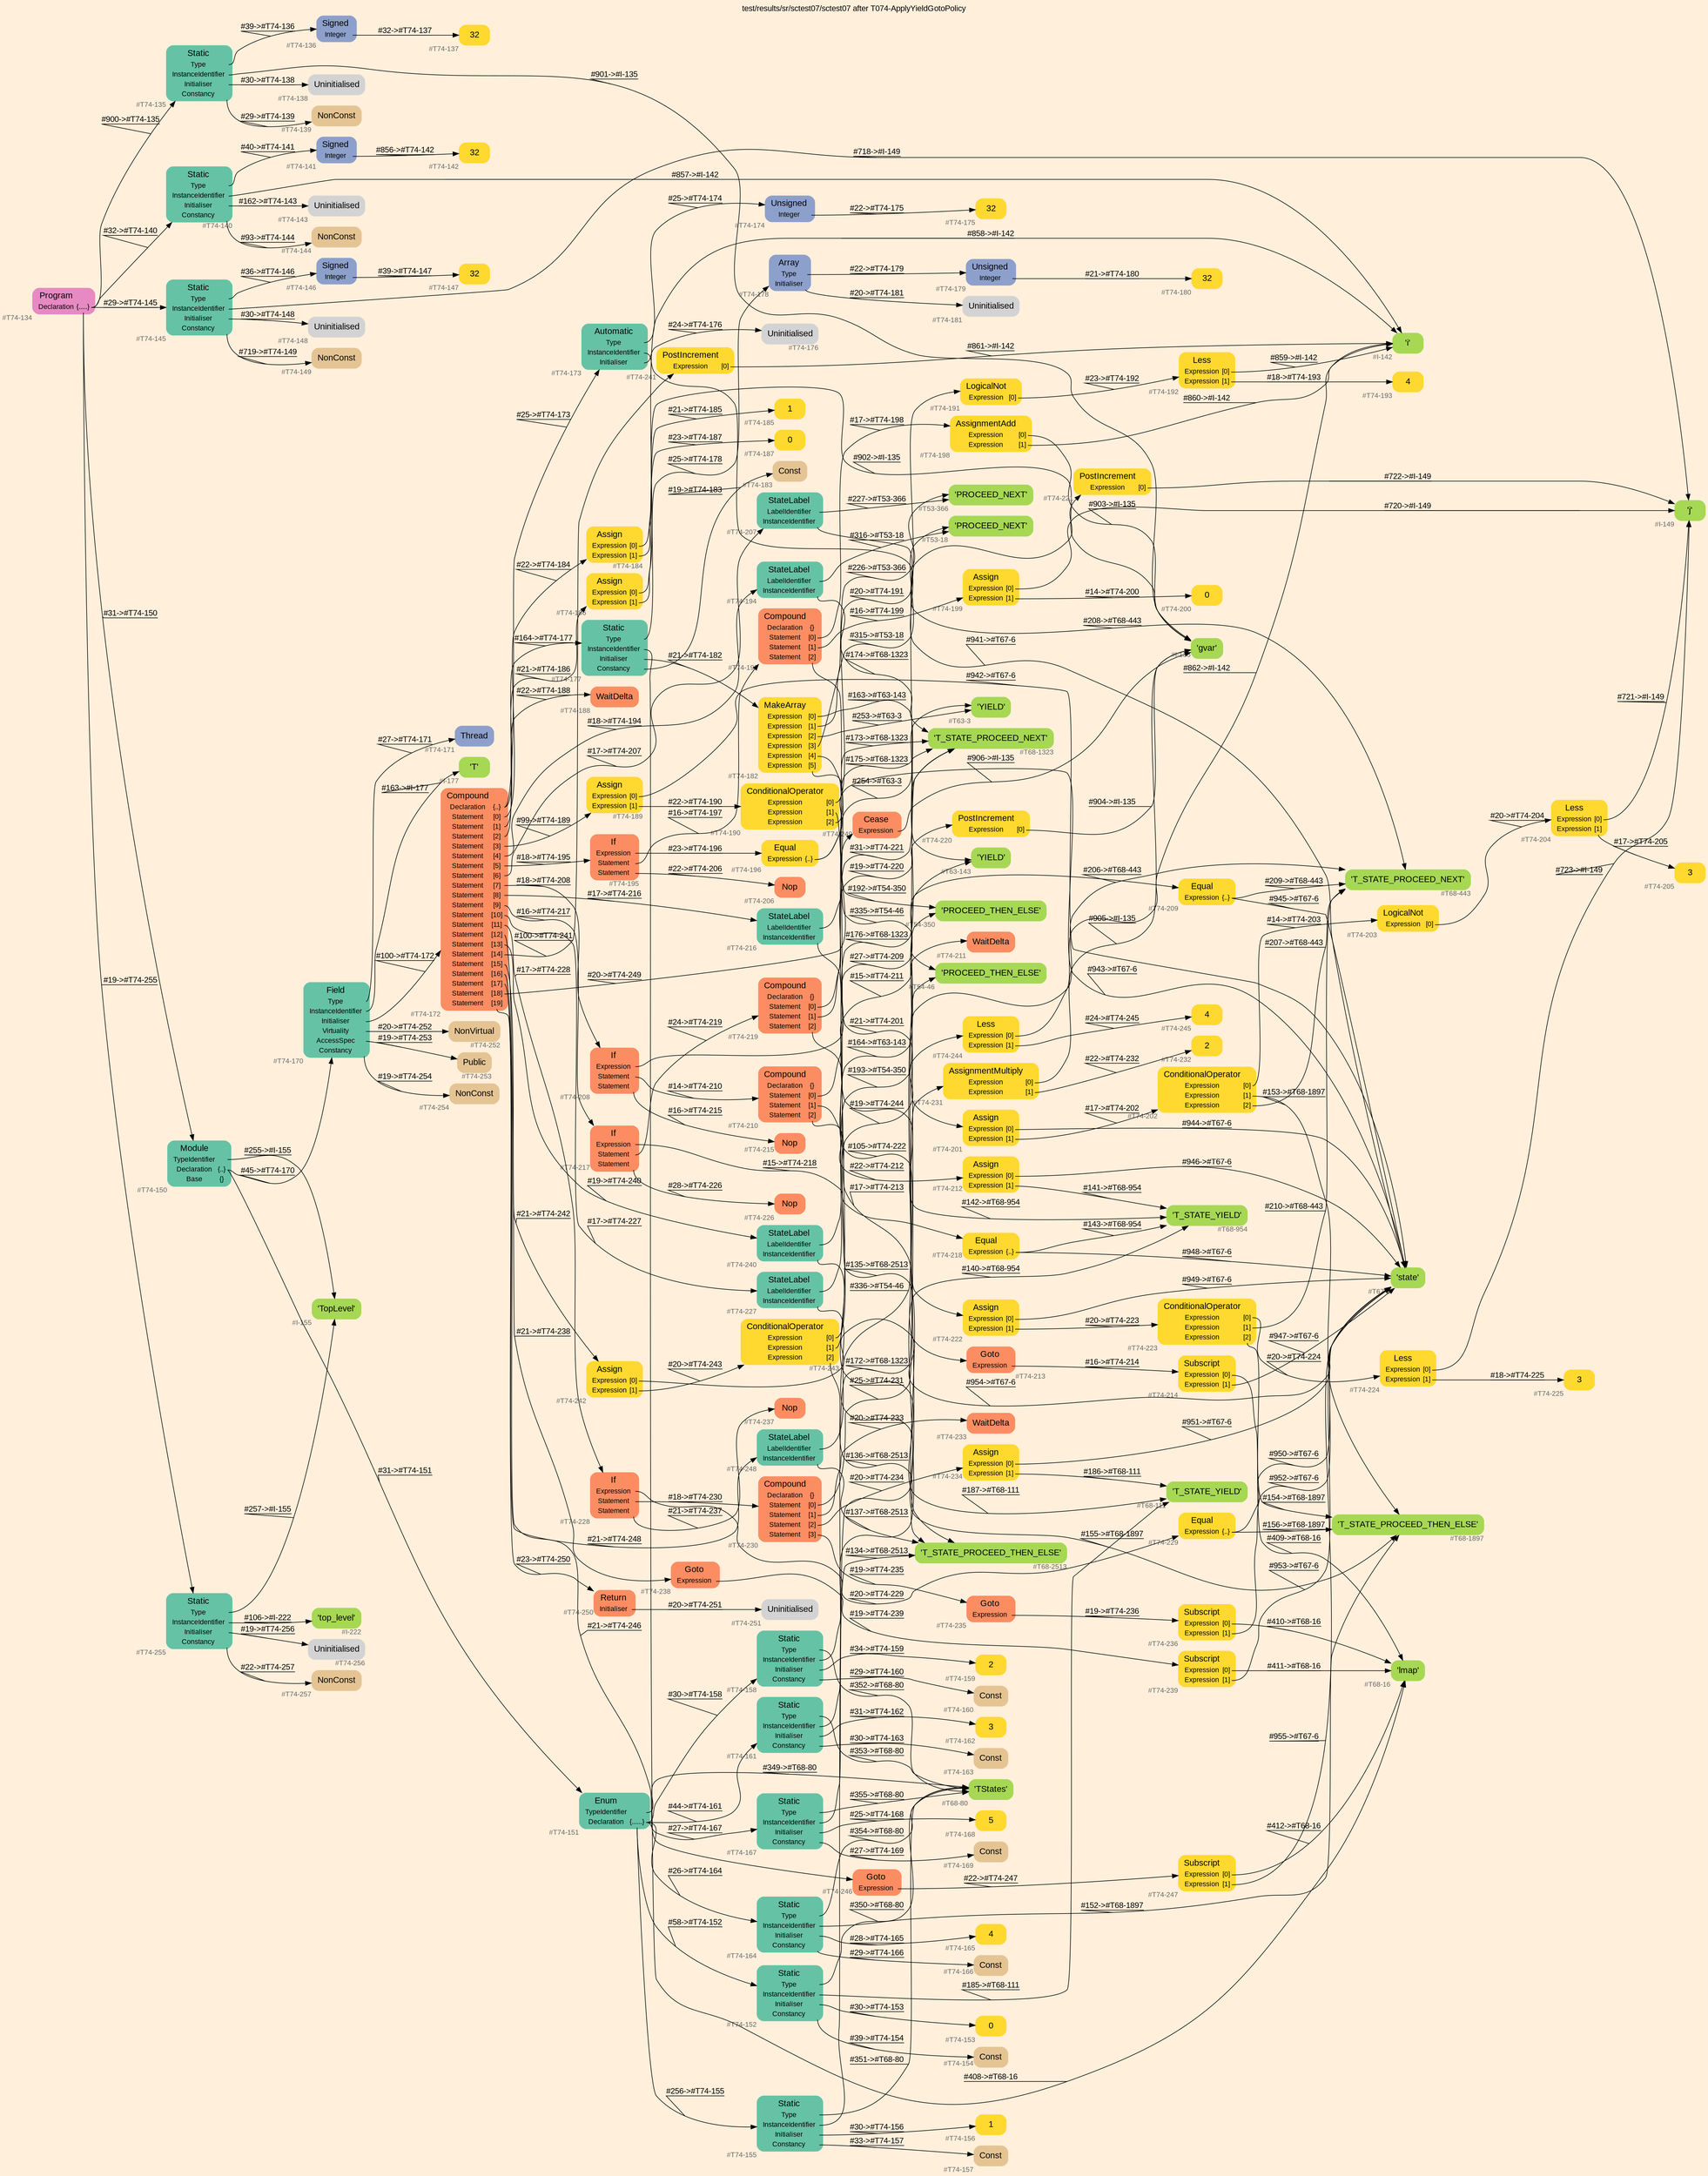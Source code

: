 digraph "test/results/sr/sctest07/sctest07 after T074-ApplyYieldGotoPolicy" {
label = "test/results/sr/sctest07/sctest07 after T074-ApplyYieldGotoPolicy"
labelloc = t
graph [
    rankdir = "LR"
    ranksep = 0.3
    bgcolor = antiquewhite1
    color = black
    fontcolor = black
    fontname = "Arial"
];
node [
    fontname = "Arial"
];
edge [
    fontname = "Arial"
];

// -------------------- node figure --------------------
// -------- block #T74-134 ----------
"#T74-134" [
    fillcolor = "/set28/4"
    xlabel = "#T74-134"
    fontsize = "12"
    fontcolor = grey40
    shape = "plaintext"
    label = <<TABLE BORDER="0" CELLBORDER="0" CELLSPACING="0">
     <TR><TD><FONT COLOR="black" POINT-SIZE="15">Program</FONT></TD></TR>
     <TR><TD><FONT COLOR="black" POINT-SIZE="12">Declaration</FONT></TD><TD PORT="port0"><FONT COLOR="black" POINT-SIZE="12">{.....}</FONT></TD></TR>
    </TABLE>>
    style = "rounded,filled"
];

// -------- block #T74-135 ----------
"#T74-135" [
    fillcolor = "/set28/1"
    xlabel = "#T74-135"
    fontsize = "12"
    fontcolor = grey40
    shape = "plaintext"
    label = <<TABLE BORDER="0" CELLBORDER="0" CELLSPACING="0">
     <TR><TD><FONT COLOR="black" POINT-SIZE="15">Static</FONT></TD></TR>
     <TR><TD><FONT COLOR="black" POINT-SIZE="12">Type</FONT></TD><TD PORT="port0"></TD></TR>
     <TR><TD><FONT COLOR="black" POINT-SIZE="12">InstanceIdentifier</FONT></TD><TD PORT="port1"></TD></TR>
     <TR><TD><FONT COLOR="black" POINT-SIZE="12">Initialiser</FONT></TD><TD PORT="port2"></TD></TR>
     <TR><TD><FONT COLOR="black" POINT-SIZE="12">Constancy</FONT></TD><TD PORT="port3"></TD></TR>
    </TABLE>>
    style = "rounded,filled"
];

// -------- block #T74-136 ----------
"#T74-136" [
    fillcolor = "/set28/3"
    xlabel = "#T74-136"
    fontsize = "12"
    fontcolor = grey40
    shape = "plaintext"
    label = <<TABLE BORDER="0" CELLBORDER="0" CELLSPACING="0">
     <TR><TD><FONT COLOR="black" POINT-SIZE="15">Signed</FONT></TD></TR>
     <TR><TD><FONT COLOR="black" POINT-SIZE="12">Integer</FONT></TD><TD PORT="port0"></TD></TR>
    </TABLE>>
    style = "rounded,filled"
];

// -------- block #T74-137 ----------
"#T74-137" [
    fillcolor = "/set28/6"
    xlabel = "#T74-137"
    fontsize = "12"
    fontcolor = grey40
    shape = "plaintext"
    label = <<TABLE BORDER="0" CELLBORDER="0" CELLSPACING="0">
     <TR><TD><FONT COLOR="black" POINT-SIZE="15">32</FONT></TD></TR>
    </TABLE>>
    style = "rounded,filled"
];

// -------- block #I-135 ----------
"#I-135" [
    fillcolor = "/set28/5"
    xlabel = "#I-135"
    fontsize = "12"
    fontcolor = grey40
    shape = "plaintext"
    label = <<TABLE BORDER="0" CELLBORDER="0" CELLSPACING="0">
     <TR><TD><FONT COLOR="black" POINT-SIZE="15">'gvar'</FONT></TD></TR>
    </TABLE>>
    style = "rounded,filled"
];

// -------- block #T74-138 ----------
"#T74-138" [
    xlabel = "#T74-138"
    fontsize = "12"
    fontcolor = grey40
    shape = "plaintext"
    label = <<TABLE BORDER="0" CELLBORDER="0" CELLSPACING="0">
     <TR><TD><FONT COLOR="black" POINT-SIZE="15">Uninitialised</FONT></TD></TR>
    </TABLE>>
    style = "rounded,filled"
];

// -------- block #T74-139 ----------
"#T74-139" [
    fillcolor = "/set28/7"
    xlabel = "#T74-139"
    fontsize = "12"
    fontcolor = grey40
    shape = "plaintext"
    label = <<TABLE BORDER="0" CELLBORDER="0" CELLSPACING="0">
     <TR><TD><FONT COLOR="black" POINT-SIZE="15">NonConst</FONT></TD></TR>
    </TABLE>>
    style = "rounded,filled"
];

// -------- block #T74-140 ----------
"#T74-140" [
    fillcolor = "/set28/1"
    xlabel = "#T74-140"
    fontsize = "12"
    fontcolor = grey40
    shape = "plaintext"
    label = <<TABLE BORDER="0" CELLBORDER="0" CELLSPACING="0">
     <TR><TD><FONT COLOR="black" POINT-SIZE="15">Static</FONT></TD></TR>
     <TR><TD><FONT COLOR="black" POINT-SIZE="12">Type</FONT></TD><TD PORT="port0"></TD></TR>
     <TR><TD><FONT COLOR="black" POINT-SIZE="12">InstanceIdentifier</FONT></TD><TD PORT="port1"></TD></TR>
     <TR><TD><FONT COLOR="black" POINT-SIZE="12">Initialiser</FONT></TD><TD PORT="port2"></TD></TR>
     <TR><TD><FONT COLOR="black" POINT-SIZE="12">Constancy</FONT></TD><TD PORT="port3"></TD></TR>
    </TABLE>>
    style = "rounded,filled"
];

// -------- block #T74-141 ----------
"#T74-141" [
    fillcolor = "/set28/3"
    xlabel = "#T74-141"
    fontsize = "12"
    fontcolor = grey40
    shape = "plaintext"
    label = <<TABLE BORDER="0" CELLBORDER="0" CELLSPACING="0">
     <TR><TD><FONT COLOR="black" POINT-SIZE="15">Signed</FONT></TD></TR>
     <TR><TD><FONT COLOR="black" POINT-SIZE="12">Integer</FONT></TD><TD PORT="port0"></TD></TR>
    </TABLE>>
    style = "rounded,filled"
];

// -------- block #T74-142 ----------
"#T74-142" [
    fillcolor = "/set28/6"
    xlabel = "#T74-142"
    fontsize = "12"
    fontcolor = grey40
    shape = "plaintext"
    label = <<TABLE BORDER="0" CELLBORDER="0" CELLSPACING="0">
     <TR><TD><FONT COLOR="black" POINT-SIZE="15">32</FONT></TD></TR>
    </TABLE>>
    style = "rounded,filled"
];

// -------- block #I-142 ----------
"#I-142" [
    fillcolor = "/set28/5"
    xlabel = "#I-142"
    fontsize = "12"
    fontcolor = grey40
    shape = "plaintext"
    label = <<TABLE BORDER="0" CELLBORDER="0" CELLSPACING="0">
     <TR><TD><FONT COLOR="black" POINT-SIZE="15">'i'</FONT></TD></TR>
    </TABLE>>
    style = "rounded,filled"
];

// -------- block #T74-143 ----------
"#T74-143" [
    xlabel = "#T74-143"
    fontsize = "12"
    fontcolor = grey40
    shape = "plaintext"
    label = <<TABLE BORDER="0" CELLBORDER="0" CELLSPACING="0">
     <TR><TD><FONT COLOR="black" POINT-SIZE="15">Uninitialised</FONT></TD></TR>
    </TABLE>>
    style = "rounded,filled"
];

// -------- block #T74-144 ----------
"#T74-144" [
    fillcolor = "/set28/7"
    xlabel = "#T74-144"
    fontsize = "12"
    fontcolor = grey40
    shape = "plaintext"
    label = <<TABLE BORDER="0" CELLBORDER="0" CELLSPACING="0">
     <TR><TD><FONT COLOR="black" POINT-SIZE="15">NonConst</FONT></TD></TR>
    </TABLE>>
    style = "rounded,filled"
];

// -------- block #T74-145 ----------
"#T74-145" [
    fillcolor = "/set28/1"
    xlabel = "#T74-145"
    fontsize = "12"
    fontcolor = grey40
    shape = "plaintext"
    label = <<TABLE BORDER="0" CELLBORDER="0" CELLSPACING="0">
     <TR><TD><FONT COLOR="black" POINT-SIZE="15">Static</FONT></TD></TR>
     <TR><TD><FONT COLOR="black" POINT-SIZE="12">Type</FONT></TD><TD PORT="port0"></TD></TR>
     <TR><TD><FONT COLOR="black" POINT-SIZE="12">InstanceIdentifier</FONT></TD><TD PORT="port1"></TD></TR>
     <TR><TD><FONT COLOR="black" POINT-SIZE="12">Initialiser</FONT></TD><TD PORT="port2"></TD></TR>
     <TR><TD><FONT COLOR="black" POINT-SIZE="12">Constancy</FONT></TD><TD PORT="port3"></TD></TR>
    </TABLE>>
    style = "rounded,filled"
];

// -------- block #T74-146 ----------
"#T74-146" [
    fillcolor = "/set28/3"
    xlabel = "#T74-146"
    fontsize = "12"
    fontcolor = grey40
    shape = "plaintext"
    label = <<TABLE BORDER="0" CELLBORDER="0" CELLSPACING="0">
     <TR><TD><FONT COLOR="black" POINT-SIZE="15">Signed</FONT></TD></TR>
     <TR><TD><FONT COLOR="black" POINT-SIZE="12">Integer</FONT></TD><TD PORT="port0"></TD></TR>
    </TABLE>>
    style = "rounded,filled"
];

// -------- block #T74-147 ----------
"#T74-147" [
    fillcolor = "/set28/6"
    xlabel = "#T74-147"
    fontsize = "12"
    fontcolor = grey40
    shape = "plaintext"
    label = <<TABLE BORDER="0" CELLBORDER="0" CELLSPACING="0">
     <TR><TD><FONT COLOR="black" POINT-SIZE="15">32</FONT></TD></TR>
    </TABLE>>
    style = "rounded,filled"
];

// -------- block #I-149 ----------
"#I-149" [
    fillcolor = "/set28/5"
    xlabel = "#I-149"
    fontsize = "12"
    fontcolor = grey40
    shape = "plaintext"
    label = <<TABLE BORDER="0" CELLBORDER="0" CELLSPACING="0">
     <TR><TD><FONT COLOR="black" POINT-SIZE="15">'j'</FONT></TD></TR>
    </TABLE>>
    style = "rounded,filled"
];

// -------- block #T74-148 ----------
"#T74-148" [
    xlabel = "#T74-148"
    fontsize = "12"
    fontcolor = grey40
    shape = "plaintext"
    label = <<TABLE BORDER="0" CELLBORDER="0" CELLSPACING="0">
     <TR><TD><FONT COLOR="black" POINT-SIZE="15">Uninitialised</FONT></TD></TR>
    </TABLE>>
    style = "rounded,filled"
];

// -------- block #T74-149 ----------
"#T74-149" [
    fillcolor = "/set28/7"
    xlabel = "#T74-149"
    fontsize = "12"
    fontcolor = grey40
    shape = "plaintext"
    label = <<TABLE BORDER="0" CELLBORDER="0" CELLSPACING="0">
     <TR><TD><FONT COLOR="black" POINT-SIZE="15">NonConst</FONT></TD></TR>
    </TABLE>>
    style = "rounded,filled"
];

// -------- block #T74-150 ----------
"#T74-150" [
    fillcolor = "/set28/1"
    xlabel = "#T74-150"
    fontsize = "12"
    fontcolor = grey40
    shape = "plaintext"
    label = <<TABLE BORDER="0" CELLBORDER="0" CELLSPACING="0">
     <TR><TD><FONT COLOR="black" POINT-SIZE="15">Module</FONT></TD></TR>
     <TR><TD><FONT COLOR="black" POINT-SIZE="12">TypeIdentifier</FONT></TD><TD PORT="port0"></TD></TR>
     <TR><TD><FONT COLOR="black" POINT-SIZE="12">Declaration</FONT></TD><TD PORT="port1"><FONT COLOR="black" POINT-SIZE="12">{..}</FONT></TD></TR>
     <TR><TD><FONT COLOR="black" POINT-SIZE="12">Base</FONT></TD><TD PORT="port2"><FONT COLOR="black" POINT-SIZE="12">{}</FONT></TD></TR>
    </TABLE>>
    style = "rounded,filled"
];

// -------- block #I-155 ----------
"#I-155" [
    fillcolor = "/set28/5"
    xlabel = "#I-155"
    fontsize = "12"
    fontcolor = grey40
    shape = "plaintext"
    label = <<TABLE BORDER="0" CELLBORDER="0" CELLSPACING="0">
     <TR><TD><FONT COLOR="black" POINT-SIZE="15">'TopLevel'</FONT></TD></TR>
    </TABLE>>
    style = "rounded,filled"
];

// -------- block #T74-151 ----------
"#T74-151" [
    fillcolor = "/set28/1"
    xlabel = "#T74-151"
    fontsize = "12"
    fontcolor = grey40
    shape = "plaintext"
    label = <<TABLE BORDER="0" CELLBORDER="0" CELLSPACING="0">
     <TR><TD><FONT COLOR="black" POINT-SIZE="15">Enum</FONT></TD></TR>
     <TR><TD><FONT COLOR="black" POINT-SIZE="12">TypeIdentifier</FONT></TD><TD PORT="port0"></TD></TR>
     <TR><TD><FONT COLOR="black" POINT-SIZE="12">Declaration</FONT></TD><TD PORT="port1"><FONT COLOR="black" POINT-SIZE="12">{......}</FONT></TD></TR>
    </TABLE>>
    style = "rounded,filled"
];

// -------- block #T68-80 ----------
"#T68-80" [
    fillcolor = "/set28/5"
    xlabel = "#T68-80"
    fontsize = "12"
    fontcolor = grey40
    shape = "plaintext"
    label = <<TABLE BORDER="0" CELLBORDER="0" CELLSPACING="0">
     <TR><TD><FONT COLOR="black" POINT-SIZE="15">'TStates'</FONT></TD></TR>
    </TABLE>>
    style = "rounded,filled"
];

// -------- block #T74-152 ----------
"#T74-152" [
    fillcolor = "/set28/1"
    xlabel = "#T74-152"
    fontsize = "12"
    fontcolor = grey40
    shape = "plaintext"
    label = <<TABLE BORDER="0" CELLBORDER="0" CELLSPACING="0">
     <TR><TD><FONT COLOR="black" POINT-SIZE="15">Static</FONT></TD></TR>
     <TR><TD><FONT COLOR="black" POINT-SIZE="12">Type</FONT></TD><TD PORT="port0"></TD></TR>
     <TR><TD><FONT COLOR="black" POINT-SIZE="12">InstanceIdentifier</FONT></TD><TD PORT="port1"></TD></TR>
     <TR><TD><FONT COLOR="black" POINT-SIZE="12">Initialiser</FONT></TD><TD PORT="port2"></TD></TR>
     <TR><TD><FONT COLOR="black" POINT-SIZE="12">Constancy</FONT></TD><TD PORT="port3"></TD></TR>
    </TABLE>>
    style = "rounded,filled"
];

// -------- block #T68-111 ----------
"#T68-111" [
    fillcolor = "/set28/5"
    xlabel = "#T68-111"
    fontsize = "12"
    fontcolor = grey40
    shape = "plaintext"
    label = <<TABLE BORDER="0" CELLBORDER="0" CELLSPACING="0">
     <TR><TD><FONT COLOR="black" POINT-SIZE="15">'T_STATE_YIELD'</FONT></TD></TR>
    </TABLE>>
    style = "rounded,filled"
];

// -------- block #T74-153 ----------
"#T74-153" [
    fillcolor = "/set28/6"
    xlabel = "#T74-153"
    fontsize = "12"
    fontcolor = grey40
    shape = "plaintext"
    label = <<TABLE BORDER="0" CELLBORDER="0" CELLSPACING="0">
     <TR><TD><FONT COLOR="black" POINT-SIZE="15">0</FONT></TD></TR>
    </TABLE>>
    style = "rounded,filled"
];

// -------- block #T74-154 ----------
"#T74-154" [
    fillcolor = "/set28/7"
    xlabel = "#T74-154"
    fontsize = "12"
    fontcolor = grey40
    shape = "plaintext"
    label = <<TABLE BORDER="0" CELLBORDER="0" CELLSPACING="0">
     <TR><TD><FONT COLOR="black" POINT-SIZE="15">Const</FONT></TD></TR>
    </TABLE>>
    style = "rounded,filled"
];

// -------- block #T74-155 ----------
"#T74-155" [
    fillcolor = "/set28/1"
    xlabel = "#T74-155"
    fontsize = "12"
    fontcolor = grey40
    shape = "plaintext"
    label = <<TABLE BORDER="0" CELLBORDER="0" CELLSPACING="0">
     <TR><TD><FONT COLOR="black" POINT-SIZE="15">Static</FONT></TD></TR>
     <TR><TD><FONT COLOR="black" POINT-SIZE="12">Type</FONT></TD><TD PORT="port0"></TD></TR>
     <TR><TD><FONT COLOR="black" POINT-SIZE="12">InstanceIdentifier</FONT></TD><TD PORT="port1"></TD></TR>
     <TR><TD><FONT COLOR="black" POINT-SIZE="12">Initialiser</FONT></TD><TD PORT="port2"></TD></TR>
     <TR><TD><FONT COLOR="black" POINT-SIZE="12">Constancy</FONT></TD><TD PORT="port3"></TD></TR>
    </TABLE>>
    style = "rounded,filled"
];

// -------- block #T68-443 ----------
"#T68-443" [
    fillcolor = "/set28/5"
    xlabel = "#T68-443"
    fontsize = "12"
    fontcolor = grey40
    shape = "plaintext"
    label = <<TABLE BORDER="0" CELLBORDER="0" CELLSPACING="0">
     <TR><TD><FONT COLOR="black" POINT-SIZE="15">'T_STATE_PROCEED_NEXT'</FONT></TD></TR>
    </TABLE>>
    style = "rounded,filled"
];

// -------- block #T74-156 ----------
"#T74-156" [
    fillcolor = "/set28/6"
    xlabel = "#T74-156"
    fontsize = "12"
    fontcolor = grey40
    shape = "plaintext"
    label = <<TABLE BORDER="0" CELLBORDER="0" CELLSPACING="0">
     <TR><TD><FONT COLOR="black" POINT-SIZE="15">1</FONT></TD></TR>
    </TABLE>>
    style = "rounded,filled"
];

// -------- block #T74-157 ----------
"#T74-157" [
    fillcolor = "/set28/7"
    xlabel = "#T74-157"
    fontsize = "12"
    fontcolor = grey40
    shape = "plaintext"
    label = <<TABLE BORDER="0" CELLBORDER="0" CELLSPACING="0">
     <TR><TD><FONT COLOR="black" POINT-SIZE="15">Const</FONT></TD></TR>
    </TABLE>>
    style = "rounded,filled"
];

// -------- block #T74-158 ----------
"#T74-158" [
    fillcolor = "/set28/1"
    xlabel = "#T74-158"
    fontsize = "12"
    fontcolor = grey40
    shape = "plaintext"
    label = <<TABLE BORDER="0" CELLBORDER="0" CELLSPACING="0">
     <TR><TD><FONT COLOR="black" POINT-SIZE="15">Static</FONT></TD></TR>
     <TR><TD><FONT COLOR="black" POINT-SIZE="12">Type</FONT></TD><TD PORT="port0"></TD></TR>
     <TR><TD><FONT COLOR="black" POINT-SIZE="12">InstanceIdentifier</FONT></TD><TD PORT="port1"></TD></TR>
     <TR><TD><FONT COLOR="black" POINT-SIZE="12">Initialiser</FONT></TD><TD PORT="port2"></TD></TR>
     <TR><TD><FONT COLOR="black" POINT-SIZE="12">Constancy</FONT></TD><TD PORT="port3"></TD></TR>
    </TABLE>>
    style = "rounded,filled"
];

// -------- block #T68-954 ----------
"#T68-954" [
    fillcolor = "/set28/5"
    xlabel = "#T68-954"
    fontsize = "12"
    fontcolor = grey40
    shape = "plaintext"
    label = <<TABLE BORDER="0" CELLBORDER="0" CELLSPACING="0">
     <TR><TD><FONT COLOR="black" POINT-SIZE="15">'T_STATE_YIELD'</FONT></TD></TR>
    </TABLE>>
    style = "rounded,filled"
];

// -------- block #T74-159 ----------
"#T74-159" [
    fillcolor = "/set28/6"
    xlabel = "#T74-159"
    fontsize = "12"
    fontcolor = grey40
    shape = "plaintext"
    label = <<TABLE BORDER="0" CELLBORDER="0" CELLSPACING="0">
     <TR><TD><FONT COLOR="black" POINT-SIZE="15">2</FONT></TD></TR>
    </TABLE>>
    style = "rounded,filled"
];

// -------- block #T74-160 ----------
"#T74-160" [
    fillcolor = "/set28/7"
    xlabel = "#T74-160"
    fontsize = "12"
    fontcolor = grey40
    shape = "plaintext"
    label = <<TABLE BORDER="0" CELLBORDER="0" CELLSPACING="0">
     <TR><TD><FONT COLOR="black" POINT-SIZE="15">Const</FONT></TD></TR>
    </TABLE>>
    style = "rounded,filled"
];

// -------- block #T74-161 ----------
"#T74-161" [
    fillcolor = "/set28/1"
    xlabel = "#T74-161"
    fontsize = "12"
    fontcolor = grey40
    shape = "plaintext"
    label = <<TABLE BORDER="0" CELLBORDER="0" CELLSPACING="0">
     <TR><TD><FONT COLOR="black" POINT-SIZE="15">Static</FONT></TD></TR>
     <TR><TD><FONT COLOR="black" POINT-SIZE="12">Type</FONT></TD><TD PORT="port0"></TD></TR>
     <TR><TD><FONT COLOR="black" POINT-SIZE="12">InstanceIdentifier</FONT></TD><TD PORT="port1"></TD></TR>
     <TR><TD><FONT COLOR="black" POINT-SIZE="12">Initialiser</FONT></TD><TD PORT="port2"></TD></TR>
     <TR><TD><FONT COLOR="black" POINT-SIZE="12">Constancy</FONT></TD><TD PORT="port3"></TD></TR>
    </TABLE>>
    style = "rounded,filled"
];

// -------- block #T68-1323 ----------
"#T68-1323" [
    fillcolor = "/set28/5"
    xlabel = "#T68-1323"
    fontsize = "12"
    fontcolor = grey40
    shape = "plaintext"
    label = <<TABLE BORDER="0" CELLBORDER="0" CELLSPACING="0">
     <TR><TD><FONT COLOR="black" POINT-SIZE="15">'T_STATE_PROCEED_NEXT'</FONT></TD></TR>
    </TABLE>>
    style = "rounded,filled"
];

// -------- block #T74-162 ----------
"#T74-162" [
    fillcolor = "/set28/6"
    xlabel = "#T74-162"
    fontsize = "12"
    fontcolor = grey40
    shape = "plaintext"
    label = <<TABLE BORDER="0" CELLBORDER="0" CELLSPACING="0">
     <TR><TD><FONT COLOR="black" POINT-SIZE="15">3</FONT></TD></TR>
    </TABLE>>
    style = "rounded,filled"
];

// -------- block #T74-163 ----------
"#T74-163" [
    fillcolor = "/set28/7"
    xlabel = "#T74-163"
    fontsize = "12"
    fontcolor = grey40
    shape = "plaintext"
    label = <<TABLE BORDER="0" CELLBORDER="0" CELLSPACING="0">
     <TR><TD><FONT COLOR="black" POINT-SIZE="15">Const</FONT></TD></TR>
    </TABLE>>
    style = "rounded,filled"
];

// -------- block #T74-164 ----------
"#T74-164" [
    fillcolor = "/set28/1"
    xlabel = "#T74-164"
    fontsize = "12"
    fontcolor = grey40
    shape = "plaintext"
    label = <<TABLE BORDER="0" CELLBORDER="0" CELLSPACING="0">
     <TR><TD><FONT COLOR="black" POINT-SIZE="15">Static</FONT></TD></TR>
     <TR><TD><FONT COLOR="black" POINT-SIZE="12">Type</FONT></TD><TD PORT="port0"></TD></TR>
     <TR><TD><FONT COLOR="black" POINT-SIZE="12">InstanceIdentifier</FONT></TD><TD PORT="port1"></TD></TR>
     <TR><TD><FONT COLOR="black" POINT-SIZE="12">Initialiser</FONT></TD><TD PORT="port2"></TD></TR>
     <TR><TD><FONT COLOR="black" POINT-SIZE="12">Constancy</FONT></TD><TD PORT="port3"></TD></TR>
    </TABLE>>
    style = "rounded,filled"
];

// -------- block #T68-1897 ----------
"#T68-1897" [
    fillcolor = "/set28/5"
    xlabel = "#T68-1897"
    fontsize = "12"
    fontcolor = grey40
    shape = "plaintext"
    label = <<TABLE BORDER="0" CELLBORDER="0" CELLSPACING="0">
     <TR><TD><FONT COLOR="black" POINT-SIZE="15">'T_STATE_PROCEED_THEN_ELSE'</FONT></TD></TR>
    </TABLE>>
    style = "rounded,filled"
];

// -------- block #T74-165 ----------
"#T74-165" [
    fillcolor = "/set28/6"
    xlabel = "#T74-165"
    fontsize = "12"
    fontcolor = grey40
    shape = "plaintext"
    label = <<TABLE BORDER="0" CELLBORDER="0" CELLSPACING="0">
     <TR><TD><FONT COLOR="black" POINT-SIZE="15">4</FONT></TD></TR>
    </TABLE>>
    style = "rounded,filled"
];

// -------- block #T74-166 ----------
"#T74-166" [
    fillcolor = "/set28/7"
    xlabel = "#T74-166"
    fontsize = "12"
    fontcolor = grey40
    shape = "plaintext"
    label = <<TABLE BORDER="0" CELLBORDER="0" CELLSPACING="0">
     <TR><TD><FONT COLOR="black" POINT-SIZE="15">Const</FONT></TD></TR>
    </TABLE>>
    style = "rounded,filled"
];

// -------- block #T74-167 ----------
"#T74-167" [
    fillcolor = "/set28/1"
    xlabel = "#T74-167"
    fontsize = "12"
    fontcolor = grey40
    shape = "plaintext"
    label = <<TABLE BORDER="0" CELLBORDER="0" CELLSPACING="0">
     <TR><TD><FONT COLOR="black" POINT-SIZE="15">Static</FONT></TD></TR>
     <TR><TD><FONT COLOR="black" POINT-SIZE="12">Type</FONT></TD><TD PORT="port0"></TD></TR>
     <TR><TD><FONT COLOR="black" POINT-SIZE="12">InstanceIdentifier</FONT></TD><TD PORT="port1"></TD></TR>
     <TR><TD><FONT COLOR="black" POINT-SIZE="12">Initialiser</FONT></TD><TD PORT="port2"></TD></TR>
     <TR><TD><FONT COLOR="black" POINT-SIZE="12">Constancy</FONT></TD><TD PORT="port3"></TD></TR>
    </TABLE>>
    style = "rounded,filled"
];

// -------- block #T68-2513 ----------
"#T68-2513" [
    fillcolor = "/set28/5"
    xlabel = "#T68-2513"
    fontsize = "12"
    fontcolor = grey40
    shape = "plaintext"
    label = <<TABLE BORDER="0" CELLBORDER="0" CELLSPACING="0">
     <TR><TD><FONT COLOR="black" POINT-SIZE="15">'T_STATE_PROCEED_THEN_ELSE'</FONT></TD></TR>
    </TABLE>>
    style = "rounded,filled"
];

// -------- block #T74-168 ----------
"#T74-168" [
    fillcolor = "/set28/6"
    xlabel = "#T74-168"
    fontsize = "12"
    fontcolor = grey40
    shape = "plaintext"
    label = <<TABLE BORDER="0" CELLBORDER="0" CELLSPACING="0">
     <TR><TD><FONT COLOR="black" POINT-SIZE="15">5</FONT></TD></TR>
    </TABLE>>
    style = "rounded,filled"
];

// -------- block #T74-169 ----------
"#T74-169" [
    fillcolor = "/set28/7"
    xlabel = "#T74-169"
    fontsize = "12"
    fontcolor = grey40
    shape = "plaintext"
    label = <<TABLE BORDER="0" CELLBORDER="0" CELLSPACING="0">
     <TR><TD><FONT COLOR="black" POINT-SIZE="15">Const</FONT></TD></TR>
    </TABLE>>
    style = "rounded,filled"
];

// -------- block #T74-170 ----------
"#T74-170" [
    fillcolor = "/set28/1"
    xlabel = "#T74-170"
    fontsize = "12"
    fontcolor = grey40
    shape = "plaintext"
    label = <<TABLE BORDER="0" CELLBORDER="0" CELLSPACING="0">
     <TR><TD><FONT COLOR="black" POINT-SIZE="15">Field</FONT></TD></TR>
     <TR><TD><FONT COLOR="black" POINT-SIZE="12">Type</FONT></TD><TD PORT="port0"></TD></TR>
     <TR><TD><FONT COLOR="black" POINT-SIZE="12">InstanceIdentifier</FONT></TD><TD PORT="port1"></TD></TR>
     <TR><TD><FONT COLOR="black" POINT-SIZE="12">Initialiser</FONT></TD><TD PORT="port2"></TD></TR>
     <TR><TD><FONT COLOR="black" POINT-SIZE="12">Virtuality</FONT></TD><TD PORT="port3"></TD></TR>
     <TR><TD><FONT COLOR="black" POINT-SIZE="12">AccessSpec</FONT></TD><TD PORT="port4"></TD></TR>
     <TR><TD><FONT COLOR="black" POINT-SIZE="12">Constancy</FONT></TD><TD PORT="port5"></TD></TR>
    </TABLE>>
    style = "rounded,filled"
];

// -------- block #T74-171 ----------
"#T74-171" [
    fillcolor = "/set28/3"
    xlabel = "#T74-171"
    fontsize = "12"
    fontcolor = grey40
    shape = "plaintext"
    label = <<TABLE BORDER="0" CELLBORDER="0" CELLSPACING="0">
     <TR><TD><FONT COLOR="black" POINT-SIZE="15">Thread</FONT></TD></TR>
    </TABLE>>
    style = "rounded,filled"
];

// -------- block #I-177 ----------
"#I-177" [
    fillcolor = "/set28/5"
    xlabel = "#I-177"
    fontsize = "12"
    fontcolor = grey40
    shape = "plaintext"
    label = <<TABLE BORDER="0" CELLBORDER="0" CELLSPACING="0">
     <TR><TD><FONT COLOR="black" POINT-SIZE="15">'T'</FONT></TD></TR>
    </TABLE>>
    style = "rounded,filled"
];

// -------- block #T74-172 ----------
"#T74-172" [
    fillcolor = "/set28/2"
    xlabel = "#T74-172"
    fontsize = "12"
    fontcolor = grey40
    shape = "plaintext"
    label = <<TABLE BORDER="0" CELLBORDER="0" CELLSPACING="0">
     <TR><TD><FONT COLOR="black" POINT-SIZE="15">Compound</FONT></TD></TR>
     <TR><TD><FONT COLOR="black" POINT-SIZE="12">Declaration</FONT></TD><TD PORT="port0"><FONT COLOR="black" POINT-SIZE="12">{..}</FONT></TD></TR>
     <TR><TD><FONT COLOR="black" POINT-SIZE="12">Statement</FONT></TD><TD PORT="port1"><FONT COLOR="black" POINT-SIZE="12">[0]</FONT></TD></TR>
     <TR><TD><FONT COLOR="black" POINT-SIZE="12">Statement</FONT></TD><TD PORT="port2"><FONT COLOR="black" POINT-SIZE="12">[1]</FONT></TD></TR>
     <TR><TD><FONT COLOR="black" POINT-SIZE="12">Statement</FONT></TD><TD PORT="port3"><FONT COLOR="black" POINT-SIZE="12">[2]</FONT></TD></TR>
     <TR><TD><FONT COLOR="black" POINT-SIZE="12">Statement</FONT></TD><TD PORT="port4"><FONT COLOR="black" POINT-SIZE="12">[3]</FONT></TD></TR>
     <TR><TD><FONT COLOR="black" POINT-SIZE="12">Statement</FONT></TD><TD PORT="port5"><FONT COLOR="black" POINT-SIZE="12">[4]</FONT></TD></TR>
     <TR><TD><FONT COLOR="black" POINT-SIZE="12">Statement</FONT></TD><TD PORT="port6"><FONT COLOR="black" POINT-SIZE="12">[5]</FONT></TD></TR>
     <TR><TD><FONT COLOR="black" POINT-SIZE="12">Statement</FONT></TD><TD PORT="port7"><FONT COLOR="black" POINT-SIZE="12">[6]</FONT></TD></TR>
     <TR><TD><FONT COLOR="black" POINT-SIZE="12">Statement</FONT></TD><TD PORT="port8"><FONT COLOR="black" POINT-SIZE="12">[7]</FONT></TD></TR>
     <TR><TD><FONT COLOR="black" POINT-SIZE="12">Statement</FONT></TD><TD PORT="port9"><FONT COLOR="black" POINT-SIZE="12">[8]</FONT></TD></TR>
     <TR><TD><FONT COLOR="black" POINT-SIZE="12">Statement</FONT></TD><TD PORT="port10"><FONT COLOR="black" POINT-SIZE="12">[9]</FONT></TD></TR>
     <TR><TD><FONT COLOR="black" POINT-SIZE="12">Statement</FONT></TD><TD PORT="port11"><FONT COLOR="black" POINT-SIZE="12">[10]</FONT></TD></TR>
     <TR><TD><FONT COLOR="black" POINT-SIZE="12">Statement</FONT></TD><TD PORT="port12"><FONT COLOR="black" POINT-SIZE="12">[11]</FONT></TD></TR>
     <TR><TD><FONT COLOR="black" POINT-SIZE="12">Statement</FONT></TD><TD PORT="port13"><FONT COLOR="black" POINT-SIZE="12">[12]</FONT></TD></TR>
     <TR><TD><FONT COLOR="black" POINT-SIZE="12">Statement</FONT></TD><TD PORT="port14"><FONT COLOR="black" POINT-SIZE="12">[13]</FONT></TD></TR>
     <TR><TD><FONT COLOR="black" POINT-SIZE="12">Statement</FONT></TD><TD PORT="port15"><FONT COLOR="black" POINT-SIZE="12">[14]</FONT></TD></TR>
     <TR><TD><FONT COLOR="black" POINT-SIZE="12">Statement</FONT></TD><TD PORT="port16"><FONT COLOR="black" POINT-SIZE="12">[15]</FONT></TD></TR>
     <TR><TD><FONT COLOR="black" POINT-SIZE="12">Statement</FONT></TD><TD PORT="port17"><FONT COLOR="black" POINT-SIZE="12">[16]</FONT></TD></TR>
     <TR><TD><FONT COLOR="black" POINT-SIZE="12">Statement</FONT></TD><TD PORT="port18"><FONT COLOR="black" POINT-SIZE="12">[17]</FONT></TD></TR>
     <TR><TD><FONT COLOR="black" POINT-SIZE="12">Statement</FONT></TD><TD PORT="port19"><FONT COLOR="black" POINT-SIZE="12">[18]</FONT></TD></TR>
     <TR><TD><FONT COLOR="black" POINT-SIZE="12">Statement</FONT></TD><TD PORT="port20"><FONT COLOR="black" POINT-SIZE="12">[19]</FONT></TD></TR>
    </TABLE>>
    style = "rounded,filled"
];

// -------- block #T74-173 ----------
"#T74-173" [
    fillcolor = "/set28/1"
    xlabel = "#T74-173"
    fontsize = "12"
    fontcolor = grey40
    shape = "plaintext"
    label = <<TABLE BORDER="0" CELLBORDER="0" CELLSPACING="0">
     <TR><TD><FONT COLOR="black" POINT-SIZE="15">Automatic</FONT></TD></TR>
     <TR><TD><FONT COLOR="black" POINT-SIZE="12">Type</FONT></TD><TD PORT="port0"></TD></TR>
     <TR><TD><FONT COLOR="black" POINT-SIZE="12">InstanceIdentifier</FONT></TD><TD PORT="port1"></TD></TR>
     <TR><TD><FONT COLOR="black" POINT-SIZE="12">Initialiser</FONT></TD><TD PORT="port2"></TD></TR>
    </TABLE>>
    style = "rounded,filled"
];

// -------- block #T74-174 ----------
"#T74-174" [
    fillcolor = "/set28/3"
    xlabel = "#T74-174"
    fontsize = "12"
    fontcolor = grey40
    shape = "plaintext"
    label = <<TABLE BORDER="0" CELLBORDER="0" CELLSPACING="0">
     <TR><TD><FONT COLOR="black" POINT-SIZE="15">Unsigned</FONT></TD></TR>
     <TR><TD><FONT COLOR="black" POINT-SIZE="12">Integer</FONT></TD><TD PORT="port0"></TD></TR>
    </TABLE>>
    style = "rounded,filled"
];

// -------- block #T74-175 ----------
"#T74-175" [
    fillcolor = "/set28/6"
    xlabel = "#T74-175"
    fontsize = "12"
    fontcolor = grey40
    shape = "plaintext"
    label = <<TABLE BORDER="0" CELLBORDER="0" CELLSPACING="0">
     <TR><TD><FONT COLOR="black" POINT-SIZE="15">32</FONT></TD></TR>
    </TABLE>>
    style = "rounded,filled"
];

// -------- block #T67-6 ----------
"#T67-6" [
    fillcolor = "/set28/5"
    xlabel = "#T67-6"
    fontsize = "12"
    fontcolor = grey40
    shape = "plaintext"
    label = <<TABLE BORDER="0" CELLBORDER="0" CELLSPACING="0">
     <TR><TD><FONT COLOR="black" POINT-SIZE="15">'state'</FONT></TD></TR>
    </TABLE>>
    style = "rounded,filled"
];

// -------- block #T74-176 ----------
"#T74-176" [
    xlabel = "#T74-176"
    fontsize = "12"
    fontcolor = grey40
    shape = "plaintext"
    label = <<TABLE BORDER="0" CELLBORDER="0" CELLSPACING="0">
     <TR><TD><FONT COLOR="black" POINT-SIZE="15">Uninitialised</FONT></TD></TR>
    </TABLE>>
    style = "rounded,filled"
];

// -------- block #T74-177 ----------
"#T74-177" [
    fillcolor = "/set28/1"
    xlabel = "#T74-177"
    fontsize = "12"
    fontcolor = grey40
    shape = "plaintext"
    label = <<TABLE BORDER="0" CELLBORDER="0" CELLSPACING="0">
     <TR><TD><FONT COLOR="black" POINT-SIZE="15">Static</FONT></TD></TR>
     <TR><TD><FONT COLOR="black" POINT-SIZE="12">Type</FONT></TD><TD PORT="port0"></TD></TR>
     <TR><TD><FONT COLOR="black" POINT-SIZE="12">InstanceIdentifier</FONT></TD><TD PORT="port1"></TD></TR>
     <TR><TD><FONT COLOR="black" POINT-SIZE="12">Initialiser</FONT></TD><TD PORT="port2"></TD></TR>
     <TR><TD><FONT COLOR="black" POINT-SIZE="12">Constancy</FONT></TD><TD PORT="port3"></TD></TR>
    </TABLE>>
    style = "rounded,filled"
];

// -------- block #T74-178 ----------
"#T74-178" [
    fillcolor = "/set28/3"
    xlabel = "#T74-178"
    fontsize = "12"
    fontcolor = grey40
    shape = "plaintext"
    label = <<TABLE BORDER="0" CELLBORDER="0" CELLSPACING="0">
     <TR><TD><FONT COLOR="black" POINT-SIZE="15">Array</FONT></TD></TR>
     <TR><TD><FONT COLOR="black" POINT-SIZE="12">Type</FONT></TD><TD PORT="port0"></TD></TR>
     <TR><TD><FONT COLOR="black" POINT-SIZE="12">Initialiser</FONT></TD><TD PORT="port1"></TD></TR>
    </TABLE>>
    style = "rounded,filled"
];

// -------- block #T74-179 ----------
"#T74-179" [
    fillcolor = "/set28/3"
    xlabel = "#T74-179"
    fontsize = "12"
    fontcolor = grey40
    shape = "plaintext"
    label = <<TABLE BORDER="0" CELLBORDER="0" CELLSPACING="0">
     <TR><TD><FONT COLOR="black" POINT-SIZE="15">Unsigned</FONT></TD></TR>
     <TR><TD><FONT COLOR="black" POINT-SIZE="12">Integer</FONT></TD><TD PORT="port0"></TD></TR>
    </TABLE>>
    style = "rounded,filled"
];

// -------- block #T74-180 ----------
"#T74-180" [
    fillcolor = "/set28/6"
    xlabel = "#T74-180"
    fontsize = "12"
    fontcolor = grey40
    shape = "plaintext"
    label = <<TABLE BORDER="0" CELLBORDER="0" CELLSPACING="0">
     <TR><TD><FONT COLOR="black" POINT-SIZE="15">32</FONT></TD></TR>
    </TABLE>>
    style = "rounded,filled"
];

// -------- block #T74-181 ----------
"#T74-181" [
    xlabel = "#T74-181"
    fontsize = "12"
    fontcolor = grey40
    shape = "plaintext"
    label = <<TABLE BORDER="0" CELLBORDER="0" CELLSPACING="0">
     <TR><TD><FONT COLOR="black" POINT-SIZE="15">Uninitialised</FONT></TD></TR>
    </TABLE>>
    style = "rounded,filled"
];

// -------- block #T68-16 ----------
"#T68-16" [
    fillcolor = "/set28/5"
    xlabel = "#T68-16"
    fontsize = "12"
    fontcolor = grey40
    shape = "plaintext"
    label = <<TABLE BORDER="0" CELLBORDER="0" CELLSPACING="0">
     <TR><TD><FONT COLOR="black" POINT-SIZE="15">'lmap'</FONT></TD></TR>
    </TABLE>>
    style = "rounded,filled"
];

// -------- block #T74-182 ----------
"#T74-182" [
    fillcolor = "/set28/6"
    xlabel = "#T74-182"
    fontsize = "12"
    fontcolor = grey40
    shape = "plaintext"
    label = <<TABLE BORDER="0" CELLBORDER="0" CELLSPACING="0">
     <TR><TD><FONT COLOR="black" POINT-SIZE="15">MakeArray</FONT></TD></TR>
     <TR><TD><FONT COLOR="black" POINT-SIZE="12">Expression</FONT></TD><TD PORT="port0"><FONT COLOR="black" POINT-SIZE="12">[0]</FONT></TD></TR>
     <TR><TD><FONT COLOR="black" POINT-SIZE="12">Expression</FONT></TD><TD PORT="port1"><FONT COLOR="black" POINT-SIZE="12">[1]</FONT></TD></TR>
     <TR><TD><FONT COLOR="black" POINT-SIZE="12">Expression</FONT></TD><TD PORT="port2"><FONT COLOR="black" POINT-SIZE="12">[2]</FONT></TD></TR>
     <TR><TD><FONT COLOR="black" POINT-SIZE="12">Expression</FONT></TD><TD PORT="port3"><FONT COLOR="black" POINT-SIZE="12">[3]</FONT></TD></TR>
     <TR><TD><FONT COLOR="black" POINT-SIZE="12">Expression</FONT></TD><TD PORT="port4"><FONT COLOR="black" POINT-SIZE="12">[4]</FONT></TD></TR>
     <TR><TD><FONT COLOR="black" POINT-SIZE="12">Expression</FONT></TD><TD PORT="port5"><FONT COLOR="black" POINT-SIZE="12">[5]</FONT></TD></TR>
    </TABLE>>
    style = "rounded,filled"
];

// -------- block #T63-143 ----------
"#T63-143" [
    fillcolor = "/set28/5"
    xlabel = "#T63-143"
    fontsize = "12"
    fontcolor = grey40
    shape = "plaintext"
    label = <<TABLE BORDER="0" CELLBORDER="0" CELLSPACING="0">
     <TR><TD><FONT COLOR="black" POINT-SIZE="15">'YIELD'</FONT></TD></TR>
    </TABLE>>
    style = "rounded,filled"
];

// -------- block #T53-366 ----------
"#T53-366" [
    fillcolor = "/set28/5"
    xlabel = "#T53-366"
    fontsize = "12"
    fontcolor = grey40
    shape = "plaintext"
    label = <<TABLE BORDER="0" CELLBORDER="0" CELLSPACING="0">
     <TR><TD><FONT COLOR="black" POINT-SIZE="15">'PROCEED_NEXT'</FONT></TD></TR>
    </TABLE>>
    style = "rounded,filled"
];

// -------- block #T63-3 ----------
"#T63-3" [
    fillcolor = "/set28/5"
    xlabel = "#T63-3"
    fontsize = "12"
    fontcolor = grey40
    shape = "plaintext"
    label = <<TABLE BORDER="0" CELLBORDER="0" CELLSPACING="0">
     <TR><TD><FONT COLOR="black" POINT-SIZE="15">'YIELD'</FONT></TD></TR>
    </TABLE>>
    style = "rounded,filled"
];

// -------- block #T53-18 ----------
"#T53-18" [
    fillcolor = "/set28/5"
    xlabel = "#T53-18"
    fontsize = "12"
    fontcolor = grey40
    shape = "plaintext"
    label = <<TABLE BORDER="0" CELLBORDER="0" CELLSPACING="0">
     <TR><TD><FONT COLOR="black" POINT-SIZE="15">'PROCEED_NEXT'</FONT></TD></TR>
    </TABLE>>
    style = "rounded,filled"
];

// -------- block #T54-350 ----------
"#T54-350" [
    fillcolor = "/set28/5"
    xlabel = "#T54-350"
    fontsize = "12"
    fontcolor = grey40
    shape = "plaintext"
    label = <<TABLE BORDER="0" CELLBORDER="0" CELLSPACING="0">
     <TR><TD><FONT COLOR="black" POINT-SIZE="15">'PROCEED_THEN_ELSE'</FONT></TD></TR>
    </TABLE>>
    style = "rounded,filled"
];

// -------- block #T54-46 ----------
"#T54-46" [
    fillcolor = "/set28/5"
    xlabel = "#T54-46"
    fontsize = "12"
    fontcolor = grey40
    shape = "plaintext"
    label = <<TABLE BORDER="0" CELLBORDER="0" CELLSPACING="0">
     <TR><TD><FONT COLOR="black" POINT-SIZE="15">'PROCEED_THEN_ELSE'</FONT></TD></TR>
    </TABLE>>
    style = "rounded,filled"
];

// -------- block #T74-183 ----------
"#T74-183" [
    fillcolor = "/set28/7"
    xlabel = "#T74-183"
    fontsize = "12"
    fontcolor = grey40
    shape = "plaintext"
    label = <<TABLE BORDER="0" CELLBORDER="0" CELLSPACING="0">
     <TR><TD><FONT COLOR="black" POINT-SIZE="15">Const</FONT></TD></TR>
    </TABLE>>
    style = "rounded,filled"
];

// -------- block #T74-184 ----------
"#T74-184" [
    fillcolor = "/set28/6"
    xlabel = "#T74-184"
    fontsize = "12"
    fontcolor = grey40
    shape = "plaintext"
    label = <<TABLE BORDER="0" CELLBORDER="0" CELLSPACING="0">
     <TR><TD><FONT COLOR="black" POINT-SIZE="15">Assign</FONT></TD></TR>
     <TR><TD><FONT COLOR="black" POINT-SIZE="12">Expression</FONT></TD><TD PORT="port0"><FONT COLOR="black" POINT-SIZE="12">[0]</FONT></TD></TR>
     <TR><TD><FONT COLOR="black" POINT-SIZE="12">Expression</FONT></TD><TD PORT="port1"><FONT COLOR="black" POINT-SIZE="12">[1]</FONT></TD></TR>
    </TABLE>>
    style = "rounded,filled"
];

// -------- block #T74-185 ----------
"#T74-185" [
    fillcolor = "/set28/6"
    xlabel = "#T74-185"
    fontsize = "12"
    fontcolor = grey40
    shape = "plaintext"
    label = <<TABLE BORDER="0" CELLBORDER="0" CELLSPACING="0">
     <TR><TD><FONT COLOR="black" POINT-SIZE="15">1</FONT></TD></TR>
    </TABLE>>
    style = "rounded,filled"
];

// -------- block #T74-186 ----------
"#T74-186" [
    fillcolor = "/set28/6"
    xlabel = "#T74-186"
    fontsize = "12"
    fontcolor = grey40
    shape = "plaintext"
    label = <<TABLE BORDER="0" CELLBORDER="0" CELLSPACING="0">
     <TR><TD><FONT COLOR="black" POINT-SIZE="15">Assign</FONT></TD></TR>
     <TR><TD><FONT COLOR="black" POINT-SIZE="12">Expression</FONT></TD><TD PORT="port0"><FONT COLOR="black" POINT-SIZE="12">[0]</FONT></TD></TR>
     <TR><TD><FONT COLOR="black" POINT-SIZE="12">Expression</FONT></TD><TD PORT="port1"><FONT COLOR="black" POINT-SIZE="12">[1]</FONT></TD></TR>
    </TABLE>>
    style = "rounded,filled"
];

// -------- block #T74-187 ----------
"#T74-187" [
    fillcolor = "/set28/6"
    xlabel = "#T74-187"
    fontsize = "12"
    fontcolor = grey40
    shape = "plaintext"
    label = <<TABLE BORDER="0" CELLBORDER="0" CELLSPACING="0">
     <TR><TD><FONT COLOR="black" POINT-SIZE="15">0</FONT></TD></TR>
    </TABLE>>
    style = "rounded,filled"
];

// -------- block #T74-188 ----------
"#T74-188" [
    fillcolor = "/set28/2"
    xlabel = "#T74-188"
    fontsize = "12"
    fontcolor = grey40
    shape = "plaintext"
    label = <<TABLE BORDER="0" CELLBORDER="0" CELLSPACING="0">
     <TR><TD><FONT COLOR="black" POINT-SIZE="15">WaitDelta</FONT></TD></TR>
    </TABLE>>
    style = "rounded,filled"
];

// -------- block #T74-189 ----------
"#T74-189" [
    fillcolor = "/set28/6"
    xlabel = "#T74-189"
    fontsize = "12"
    fontcolor = grey40
    shape = "plaintext"
    label = <<TABLE BORDER="0" CELLBORDER="0" CELLSPACING="0">
     <TR><TD><FONT COLOR="black" POINT-SIZE="15">Assign</FONT></TD></TR>
     <TR><TD><FONT COLOR="black" POINT-SIZE="12">Expression</FONT></TD><TD PORT="port0"><FONT COLOR="black" POINT-SIZE="12">[0]</FONT></TD></TR>
     <TR><TD><FONT COLOR="black" POINT-SIZE="12">Expression</FONT></TD><TD PORT="port1"><FONT COLOR="black" POINT-SIZE="12">[1]</FONT></TD></TR>
    </TABLE>>
    style = "rounded,filled"
];

// -------- block #T74-190 ----------
"#T74-190" [
    fillcolor = "/set28/6"
    xlabel = "#T74-190"
    fontsize = "12"
    fontcolor = grey40
    shape = "plaintext"
    label = <<TABLE BORDER="0" CELLBORDER="0" CELLSPACING="0">
     <TR><TD><FONT COLOR="black" POINT-SIZE="15">ConditionalOperator</FONT></TD></TR>
     <TR><TD><FONT COLOR="black" POINT-SIZE="12">Expression</FONT></TD><TD PORT="port0"><FONT COLOR="black" POINT-SIZE="12">[0]</FONT></TD></TR>
     <TR><TD><FONT COLOR="black" POINT-SIZE="12">Expression</FONT></TD><TD PORT="port1"><FONT COLOR="black" POINT-SIZE="12">[1]</FONT></TD></TR>
     <TR><TD><FONT COLOR="black" POINT-SIZE="12">Expression</FONT></TD><TD PORT="port2"><FONT COLOR="black" POINT-SIZE="12">[2]</FONT></TD></TR>
    </TABLE>>
    style = "rounded,filled"
];

// -------- block #T74-191 ----------
"#T74-191" [
    fillcolor = "/set28/6"
    xlabel = "#T74-191"
    fontsize = "12"
    fontcolor = grey40
    shape = "plaintext"
    label = <<TABLE BORDER="0" CELLBORDER="0" CELLSPACING="0">
     <TR><TD><FONT COLOR="black" POINT-SIZE="15">LogicalNot</FONT></TD></TR>
     <TR><TD><FONT COLOR="black" POINT-SIZE="12">Expression</FONT></TD><TD PORT="port0"><FONT COLOR="black" POINT-SIZE="12">[0]</FONT></TD></TR>
    </TABLE>>
    style = "rounded,filled"
];

// -------- block #T74-192 ----------
"#T74-192" [
    fillcolor = "/set28/6"
    xlabel = "#T74-192"
    fontsize = "12"
    fontcolor = grey40
    shape = "plaintext"
    label = <<TABLE BORDER="0" CELLBORDER="0" CELLSPACING="0">
     <TR><TD><FONT COLOR="black" POINT-SIZE="15">Less</FONT></TD></TR>
     <TR><TD><FONT COLOR="black" POINT-SIZE="12">Expression</FONT></TD><TD PORT="port0"><FONT COLOR="black" POINT-SIZE="12">[0]</FONT></TD></TR>
     <TR><TD><FONT COLOR="black" POINT-SIZE="12">Expression</FONT></TD><TD PORT="port1"><FONT COLOR="black" POINT-SIZE="12">[1]</FONT></TD></TR>
    </TABLE>>
    style = "rounded,filled"
];

// -------- block #T74-193 ----------
"#T74-193" [
    fillcolor = "/set28/6"
    xlabel = "#T74-193"
    fontsize = "12"
    fontcolor = grey40
    shape = "plaintext"
    label = <<TABLE BORDER="0" CELLBORDER="0" CELLSPACING="0">
     <TR><TD><FONT COLOR="black" POINT-SIZE="15">4</FONT></TD></TR>
    </TABLE>>
    style = "rounded,filled"
];

// -------- block #T74-194 ----------
"#T74-194" [
    fillcolor = "/set28/1"
    xlabel = "#T74-194"
    fontsize = "12"
    fontcolor = grey40
    shape = "plaintext"
    label = <<TABLE BORDER="0" CELLBORDER="0" CELLSPACING="0">
     <TR><TD><FONT COLOR="black" POINT-SIZE="15">StateLabel</FONT></TD></TR>
     <TR><TD><FONT COLOR="black" POINT-SIZE="12">LabelIdentifier</FONT></TD><TD PORT="port0"></TD></TR>
     <TR><TD><FONT COLOR="black" POINT-SIZE="12">InstanceIdentifier</FONT></TD><TD PORT="port1"></TD></TR>
    </TABLE>>
    style = "rounded,filled"
];

// -------- block #T74-195 ----------
"#T74-195" [
    fillcolor = "/set28/2"
    xlabel = "#T74-195"
    fontsize = "12"
    fontcolor = grey40
    shape = "plaintext"
    label = <<TABLE BORDER="0" CELLBORDER="0" CELLSPACING="0">
     <TR><TD><FONT COLOR="black" POINT-SIZE="15">If</FONT></TD></TR>
     <TR><TD><FONT COLOR="black" POINT-SIZE="12">Expression</FONT></TD><TD PORT="port0"></TD></TR>
     <TR><TD><FONT COLOR="black" POINT-SIZE="12">Statement</FONT></TD><TD PORT="port1"></TD></TR>
     <TR><TD><FONT COLOR="black" POINT-SIZE="12">Statement</FONT></TD><TD PORT="port2"></TD></TR>
    </TABLE>>
    style = "rounded,filled"
];

// -------- block #T74-196 ----------
"#T74-196" [
    fillcolor = "/set28/6"
    xlabel = "#T74-196"
    fontsize = "12"
    fontcolor = grey40
    shape = "plaintext"
    label = <<TABLE BORDER="0" CELLBORDER="0" CELLSPACING="0">
     <TR><TD><FONT COLOR="black" POINT-SIZE="15">Equal</FONT></TD></TR>
     <TR><TD><FONT COLOR="black" POINT-SIZE="12">Expression</FONT></TD><TD PORT="port0"><FONT COLOR="black" POINT-SIZE="12">{..}</FONT></TD></TR>
    </TABLE>>
    style = "rounded,filled"
];

// -------- block #T74-197 ----------
"#T74-197" [
    fillcolor = "/set28/2"
    xlabel = "#T74-197"
    fontsize = "12"
    fontcolor = grey40
    shape = "plaintext"
    label = <<TABLE BORDER="0" CELLBORDER="0" CELLSPACING="0">
     <TR><TD><FONT COLOR="black" POINT-SIZE="15">Compound</FONT></TD></TR>
     <TR><TD><FONT COLOR="black" POINT-SIZE="12">Declaration</FONT></TD><TD PORT="port0"><FONT COLOR="black" POINT-SIZE="12">{}</FONT></TD></TR>
     <TR><TD><FONT COLOR="black" POINT-SIZE="12">Statement</FONT></TD><TD PORT="port1"><FONT COLOR="black" POINT-SIZE="12">[0]</FONT></TD></TR>
     <TR><TD><FONT COLOR="black" POINT-SIZE="12">Statement</FONT></TD><TD PORT="port2"><FONT COLOR="black" POINT-SIZE="12">[1]</FONT></TD></TR>
     <TR><TD><FONT COLOR="black" POINT-SIZE="12">Statement</FONT></TD><TD PORT="port3"><FONT COLOR="black" POINT-SIZE="12">[2]</FONT></TD></TR>
    </TABLE>>
    style = "rounded,filled"
];

// -------- block #T74-198 ----------
"#T74-198" [
    fillcolor = "/set28/6"
    xlabel = "#T74-198"
    fontsize = "12"
    fontcolor = grey40
    shape = "plaintext"
    label = <<TABLE BORDER="0" CELLBORDER="0" CELLSPACING="0">
     <TR><TD><FONT COLOR="black" POINT-SIZE="15">AssignmentAdd</FONT></TD></TR>
     <TR><TD><FONT COLOR="black" POINT-SIZE="12">Expression</FONT></TD><TD PORT="port0"><FONT COLOR="black" POINT-SIZE="12">[0]</FONT></TD></TR>
     <TR><TD><FONT COLOR="black" POINT-SIZE="12">Expression</FONT></TD><TD PORT="port1"><FONT COLOR="black" POINT-SIZE="12">[1]</FONT></TD></TR>
    </TABLE>>
    style = "rounded,filled"
];

// -------- block #T74-199 ----------
"#T74-199" [
    fillcolor = "/set28/6"
    xlabel = "#T74-199"
    fontsize = "12"
    fontcolor = grey40
    shape = "plaintext"
    label = <<TABLE BORDER="0" CELLBORDER="0" CELLSPACING="0">
     <TR><TD><FONT COLOR="black" POINT-SIZE="15">Assign</FONT></TD></TR>
     <TR><TD><FONT COLOR="black" POINT-SIZE="12">Expression</FONT></TD><TD PORT="port0"><FONT COLOR="black" POINT-SIZE="12">[0]</FONT></TD></TR>
     <TR><TD><FONT COLOR="black" POINT-SIZE="12">Expression</FONT></TD><TD PORT="port1"><FONT COLOR="black" POINT-SIZE="12">[1]</FONT></TD></TR>
    </TABLE>>
    style = "rounded,filled"
];

// -------- block #T74-200 ----------
"#T74-200" [
    fillcolor = "/set28/6"
    xlabel = "#T74-200"
    fontsize = "12"
    fontcolor = grey40
    shape = "plaintext"
    label = <<TABLE BORDER="0" CELLBORDER="0" CELLSPACING="0">
     <TR><TD><FONT COLOR="black" POINT-SIZE="15">0</FONT></TD></TR>
    </TABLE>>
    style = "rounded,filled"
];

// -------- block #T74-201 ----------
"#T74-201" [
    fillcolor = "/set28/6"
    xlabel = "#T74-201"
    fontsize = "12"
    fontcolor = grey40
    shape = "plaintext"
    label = <<TABLE BORDER="0" CELLBORDER="0" CELLSPACING="0">
     <TR><TD><FONT COLOR="black" POINT-SIZE="15">Assign</FONT></TD></TR>
     <TR><TD><FONT COLOR="black" POINT-SIZE="12">Expression</FONT></TD><TD PORT="port0"><FONT COLOR="black" POINT-SIZE="12">[0]</FONT></TD></TR>
     <TR><TD><FONT COLOR="black" POINT-SIZE="12">Expression</FONT></TD><TD PORT="port1"><FONT COLOR="black" POINT-SIZE="12">[1]</FONT></TD></TR>
    </TABLE>>
    style = "rounded,filled"
];

// -------- block #T74-202 ----------
"#T74-202" [
    fillcolor = "/set28/6"
    xlabel = "#T74-202"
    fontsize = "12"
    fontcolor = grey40
    shape = "plaintext"
    label = <<TABLE BORDER="0" CELLBORDER="0" CELLSPACING="0">
     <TR><TD><FONT COLOR="black" POINT-SIZE="15">ConditionalOperator</FONT></TD></TR>
     <TR><TD><FONT COLOR="black" POINT-SIZE="12">Expression</FONT></TD><TD PORT="port0"><FONT COLOR="black" POINT-SIZE="12">[0]</FONT></TD></TR>
     <TR><TD><FONT COLOR="black" POINT-SIZE="12">Expression</FONT></TD><TD PORT="port1"><FONT COLOR="black" POINT-SIZE="12">[1]</FONT></TD></TR>
     <TR><TD><FONT COLOR="black" POINT-SIZE="12">Expression</FONT></TD><TD PORT="port2"><FONT COLOR="black" POINT-SIZE="12">[2]</FONT></TD></TR>
    </TABLE>>
    style = "rounded,filled"
];

// -------- block #T74-203 ----------
"#T74-203" [
    fillcolor = "/set28/6"
    xlabel = "#T74-203"
    fontsize = "12"
    fontcolor = grey40
    shape = "plaintext"
    label = <<TABLE BORDER="0" CELLBORDER="0" CELLSPACING="0">
     <TR><TD><FONT COLOR="black" POINT-SIZE="15">LogicalNot</FONT></TD></TR>
     <TR><TD><FONT COLOR="black" POINT-SIZE="12">Expression</FONT></TD><TD PORT="port0"><FONT COLOR="black" POINT-SIZE="12">[0]</FONT></TD></TR>
    </TABLE>>
    style = "rounded,filled"
];

// -------- block #T74-204 ----------
"#T74-204" [
    fillcolor = "/set28/6"
    xlabel = "#T74-204"
    fontsize = "12"
    fontcolor = grey40
    shape = "plaintext"
    label = <<TABLE BORDER="0" CELLBORDER="0" CELLSPACING="0">
     <TR><TD><FONT COLOR="black" POINT-SIZE="15">Less</FONT></TD></TR>
     <TR><TD><FONT COLOR="black" POINT-SIZE="12">Expression</FONT></TD><TD PORT="port0"><FONT COLOR="black" POINT-SIZE="12">[0]</FONT></TD></TR>
     <TR><TD><FONT COLOR="black" POINT-SIZE="12">Expression</FONT></TD><TD PORT="port1"><FONT COLOR="black" POINT-SIZE="12">[1]</FONT></TD></TR>
    </TABLE>>
    style = "rounded,filled"
];

// -------- block #T74-205 ----------
"#T74-205" [
    fillcolor = "/set28/6"
    xlabel = "#T74-205"
    fontsize = "12"
    fontcolor = grey40
    shape = "plaintext"
    label = <<TABLE BORDER="0" CELLBORDER="0" CELLSPACING="0">
     <TR><TD><FONT COLOR="black" POINT-SIZE="15">3</FONT></TD></TR>
    </TABLE>>
    style = "rounded,filled"
];

// -------- block #T74-206 ----------
"#T74-206" [
    fillcolor = "/set28/2"
    xlabel = "#T74-206"
    fontsize = "12"
    fontcolor = grey40
    shape = "plaintext"
    label = <<TABLE BORDER="0" CELLBORDER="0" CELLSPACING="0">
     <TR><TD><FONT COLOR="black" POINT-SIZE="15">Nop</FONT></TD></TR>
    </TABLE>>
    style = "rounded,filled"
];

// -------- block #T74-207 ----------
"#T74-207" [
    fillcolor = "/set28/1"
    xlabel = "#T74-207"
    fontsize = "12"
    fontcolor = grey40
    shape = "plaintext"
    label = <<TABLE BORDER="0" CELLBORDER="0" CELLSPACING="0">
     <TR><TD><FONT COLOR="black" POINT-SIZE="15">StateLabel</FONT></TD></TR>
     <TR><TD><FONT COLOR="black" POINT-SIZE="12">LabelIdentifier</FONT></TD><TD PORT="port0"></TD></TR>
     <TR><TD><FONT COLOR="black" POINT-SIZE="12">InstanceIdentifier</FONT></TD><TD PORT="port1"></TD></TR>
    </TABLE>>
    style = "rounded,filled"
];

// -------- block #T74-208 ----------
"#T74-208" [
    fillcolor = "/set28/2"
    xlabel = "#T74-208"
    fontsize = "12"
    fontcolor = grey40
    shape = "plaintext"
    label = <<TABLE BORDER="0" CELLBORDER="0" CELLSPACING="0">
     <TR><TD><FONT COLOR="black" POINT-SIZE="15">If</FONT></TD></TR>
     <TR><TD><FONT COLOR="black" POINT-SIZE="12">Expression</FONT></TD><TD PORT="port0"></TD></TR>
     <TR><TD><FONT COLOR="black" POINT-SIZE="12">Statement</FONT></TD><TD PORT="port1"></TD></TR>
     <TR><TD><FONT COLOR="black" POINT-SIZE="12">Statement</FONT></TD><TD PORT="port2"></TD></TR>
    </TABLE>>
    style = "rounded,filled"
];

// -------- block #T74-209 ----------
"#T74-209" [
    fillcolor = "/set28/6"
    xlabel = "#T74-209"
    fontsize = "12"
    fontcolor = grey40
    shape = "plaintext"
    label = <<TABLE BORDER="0" CELLBORDER="0" CELLSPACING="0">
     <TR><TD><FONT COLOR="black" POINT-SIZE="15">Equal</FONT></TD></TR>
     <TR><TD><FONT COLOR="black" POINT-SIZE="12">Expression</FONT></TD><TD PORT="port0"><FONT COLOR="black" POINT-SIZE="12">{..}</FONT></TD></TR>
    </TABLE>>
    style = "rounded,filled"
];

// -------- block #T74-210 ----------
"#T74-210" [
    fillcolor = "/set28/2"
    xlabel = "#T74-210"
    fontsize = "12"
    fontcolor = grey40
    shape = "plaintext"
    label = <<TABLE BORDER="0" CELLBORDER="0" CELLSPACING="0">
     <TR><TD><FONT COLOR="black" POINT-SIZE="15">Compound</FONT></TD></TR>
     <TR><TD><FONT COLOR="black" POINT-SIZE="12">Declaration</FONT></TD><TD PORT="port0"><FONT COLOR="black" POINT-SIZE="12">{}</FONT></TD></TR>
     <TR><TD><FONT COLOR="black" POINT-SIZE="12">Statement</FONT></TD><TD PORT="port1"><FONT COLOR="black" POINT-SIZE="12">[0]</FONT></TD></TR>
     <TR><TD><FONT COLOR="black" POINT-SIZE="12">Statement</FONT></TD><TD PORT="port2"><FONT COLOR="black" POINT-SIZE="12">[1]</FONT></TD></TR>
     <TR><TD><FONT COLOR="black" POINT-SIZE="12">Statement</FONT></TD><TD PORT="port3"><FONT COLOR="black" POINT-SIZE="12">[2]</FONT></TD></TR>
    </TABLE>>
    style = "rounded,filled"
];

// -------- block #T74-211 ----------
"#T74-211" [
    fillcolor = "/set28/2"
    xlabel = "#T74-211"
    fontsize = "12"
    fontcolor = grey40
    shape = "plaintext"
    label = <<TABLE BORDER="0" CELLBORDER="0" CELLSPACING="0">
     <TR><TD><FONT COLOR="black" POINT-SIZE="15">WaitDelta</FONT></TD></TR>
    </TABLE>>
    style = "rounded,filled"
];

// -------- block #T74-212 ----------
"#T74-212" [
    fillcolor = "/set28/6"
    xlabel = "#T74-212"
    fontsize = "12"
    fontcolor = grey40
    shape = "plaintext"
    label = <<TABLE BORDER="0" CELLBORDER="0" CELLSPACING="0">
     <TR><TD><FONT COLOR="black" POINT-SIZE="15">Assign</FONT></TD></TR>
     <TR><TD><FONT COLOR="black" POINT-SIZE="12">Expression</FONT></TD><TD PORT="port0"><FONT COLOR="black" POINT-SIZE="12">[0]</FONT></TD></TR>
     <TR><TD><FONT COLOR="black" POINT-SIZE="12">Expression</FONT></TD><TD PORT="port1"><FONT COLOR="black" POINT-SIZE="12">[1]</FONT></TD></TR>
    </TABLE>>
    style = "rounded,filled"
];

// -------- block #T74-213 ----------
"#T74-213" [
    fillcolor = "/set28/2"
    xlabel = "#T74-213"
    fontsize = "12"
    fontcolor = grey40
    shape = "plaintext"
    label = <<TABLE BORDER="0" CELLBORDER="0" CELLSPACING="0">
     <TR><TD><FONT COLOR="black" POINT-SIZE="15">Goto</FONT></TD></TR>
     <TR><TD><FONT COLOR="black" POINT-SIZE="12">Expression</FONT></TD><TD PORT="port0"></TD></TR>
    </TABLE>>
    style = "rounded,filled"
];

// -------- block #T74-214 ----------
"#T74-214" [
    fillcolor = "/set28/6"
    xlabel = "#T74-214"
    fontsize = "12"
    fontcolor = grey40
    shape = "plaintext"
    label = <<TABLE BORDER="0" CELLBORDER="0" CELLSPACING="0">
     <TR><TD><FONT COLOR="black" POINT-SIZE="15">Subscript</FONT></TD></TR>
     <TR><TD><FONT COLOR="black" POINT-SIZE="12">Expression</FONT></TD><TD PORT="port0"><FONT COLOR="black" POINT-SIZE="12">[0]</FONT></TD></TR>
     <TR><TD><FONT COLOR="black" POINT-SIZE="12">Expression</FONT></TD><TD PORT="port1"><FONT COLOR="black" POINT-SIZE="12">[1]</FONT></TD></TR>
    </TABLE>>
    style = "rounded,filled"
];

// -------- block #T74-215 ----------
"#T74-215" [
    fillcolor = "/set28/2"
    xlabel = "#T74-215"
    fontsize = "12"
    fontcolor = grey40
    shape = "plaintext"
    label = <<TABLE BORDER="0" CELLBORDER="0" CELLSPACING="0">
     <TR><TD><FONT COLOR="black" POINT-SIZE="15">Nop</FONT></TD></TR>
    </TABLE>>
    style = "rounded,filled"
];

// -------- block #T74-216 ----------
"#T74-216" [
    fillcolor = "/set28/1"
    xlabel = "#T74-216"
    fontsize = "12"
    fontcolor = grey40
    shape = "plaintext"
    label = <<TABLE BORDER="0" CELLBORDER="0" CELLSPACING="0">
     <TR><TD><FONT COLOR="black" POINT-SIZE="15">StateLabel</FONT></TD></TR>
     <TR><TD><FONT COLOR="black" POINT-SIZE="12">LabelIdentifier</FONT></TD><TD PORT="port0"></TD></TR>
     <TR><TD><FONT COLOR="black" POINT-SIZE="12">InstanceIdentifier</FONT></TD><TD PORT="port1"></TD></TR>
    </TABLE>>
    style = "rounded,filled"
];

// -------- block #T74-217 ----------
"#T74-217" [
    fillcolor = "/set28/2"
    xlabel = "#T74-217"
    fontsize = "12"
    fontcolor = grey40
    shape = "plaintext"
    label = <<TABLE BORDER="0" CELLBORDER="0" CELLSPACING="0">
     <TR><TD><FONT COLOR="black" POINT-SIZE="15">If</FONT></TD></TR>
     <TR><TD><FONT COLOR="black" POINT-SIZE="12">Expression</FONT></TD><TD PORT="port0"></TD></TR>
     <TR><TD><FONT COLOR="black" POINT-SIZE="12">Statement</FONT></TD><TD PORT="port1"></TD></TR>
     <TR><TD><FONT COLOR="black" POINT-SIZE="12">Statement</FONT></TD><TD PORT="port2"></TD></TR>
    </TABLE>>
    style = "rounded,filled"
];

// -------- block #T74-218 ----------
"#T74-218" [
    fillcolor = "/set28/6"
    xlabel = "#T74-218"
    fontsize = "12"
    fontcolor = grey40
    shape = "plaintext"
    label = <<TABLE BORDER="0" CELLBORDER="0" CELLSPACING="0">
     <TR><TD><FONT COLOR="black" POINT-SIZE="15">Equal</FONT></TD></TR>
     <TR><TD><FONT COLOR="black" POINT-SIZE="12">Expression</FONT></TD><TD PORT="port0"><FONT COLOR="black" POINT-SIZE="12">{..}</FONT></TD></TR>
    </TABLE>>
    style = "rounded,filled"
];

// -------- block #T74-219 ----------
"#T74-219" [
    fillcolor = "/set28/2"
    xlabel = "#T74-219"
    fontsize = "12"
    fontcolor = grey40
    shape = "plaintext"
    label = <<TABLE BORDER="0" CELLBORDER="0" CELLSPACING="0">
     <TR><TD><FONT COLOR="black" POINT-SIZE="15">Compound</FONT></TD></TR>
     <TR><TD><FONT COLOR="black" POINT-SIZE="12">Declaration</FONT></TD><TD PORT="port0"><FONT COLOR="black" POINT-SIZE="12">{}</FONT></TD></TR>
     <TR><TD><FONT COLOR="black" POINT-SIZE="12">Statement</FONT></TD><TD PORT="port1"><FONT COLOR="black" POINT-SIZE="12">[0]</FONT></TD></TR>
     <TR><TD><FONT COLOR="black" POINT-SIZE="12">Statement</FONT></TD><TD PORT="port2"><FONT COLOR="black" POINT-SIZE="12">[1]</FONT></TD></TR>
     <TR><TD><FONT COLOR="black" POINT-SIZE="12">Statement</FONT></TD><TD PORT="port3"><FONT COLOR="black" POINT-SIZE="12">[2]</FONT></TD></TR>
    </TABLE>>
    style = "rounded,filled"
];

// -------- block #T74-220 ----------
"#T74-220" [
    fillcolor = "/set28/6"
    xlabel = "#T74-220"
    fontsize = "12"
    fontcolor = grey40
    shape = "plaintext"
    label = <<TABLE BORDER="0" CELLBORDER="0" CELLSPACING="0">
     <TR><TD><FONT COLOR="black" POINT-SIZE="15">PostIncrement</FONT></TD></TR>
     <TR><TD><FONT COLOR="black" POINT-SIZE="12">Expression</FONT></TD><TD PORT="port0"><FONT COLOR="black" POINT-SIZE="12">[0]</FONT></TD></TR>
    </TABLE>>
    style = "rounded,filled"
];

// -------- block #T74-221 ----------
"#T74-221" [
    fillcolor = "/set28/6"
    xlabel = "#T74-221"
    fontsize = "12"
    fontcolor = grey40
    shape = "plaintext"
    label = <<TABLE BORDER="0" CELLBORDER="0" CELLSPACING="0">
     <TR><TD><FONT COLOR="black" POINT-SIZE="15">PostIncrement</FONT></TD></TR>
     <TR><TD><FONT COLOR="black" POINT-SIZE="12">Expression</FONT></TD><TD PORT="port0"><FONT COLOR="black" POINT-SIZE="12">[0]</FONT></TD></TR>
    </TABLE>>
    style = "rounded,filled"
];

// -------- block #T74-222 ----------
"#T74-222" [
    fillcolor = "/set28/6"
    xlabel = "#T74-222"
    fontsize = "12"
    fontcolor = grey40
    shape = "plaintext"
    label = <<TABLE BORDER="0" CELLBORDER="0" CELLSPACING="0">
     <TR><TD><FONT COLOR="black" POINT-SIZE="15">Assign</FONT></TD></TR>
     <TR><TD><FONT COLOR="black" POINT-SIZE="12">Expression</FONT></TD><TD PORT="port0"><FONT COLOR="black" POINT-SIZE="12">[0]</FONT></TD></TR>
     <TR><TD><FONT COLOR="black" POINT-SIZE="12">Expression</FONT></TD><TD PORT="port1"><FONT COLOR="black" POINT-SIZE="12">[1]</FONT></TD></TR>
    </TABLE>>
    style = "rounded,filled"
];

// -------- block #T74-223 ----------
"#T74-223" [
    fillcolor = "/set28/6"
    xlabel = "#T74-223"
    fontsize = "12"
    fontcolor = grey40
    shape = "plaintext"
    label = <<TABLE BORDER="0" CELLBORDER="0" CELLSPACING="0">
     <TR><TD><FONT COLOR="black" POINT-SIZE="15">ConditionalOperator</FONT></TD></TR>
     <TR><TD><FONT COLOR="black" POINT-SIZE="12">Expression</FONT></TD><TD PORT="port0"><FONT COLOR="black" POINT-SIZE="12">[0]</FONT></TD></TR>
     <TR><TD><FONT COLOR="black" POINT-SIZE="12">Expression</FONT></TD><TD PORT="port1"><FONT COLOR="black" POINT-SIZE="12">[1]</FONT></TD></TR>
     <TR><TD><FONT COLOR="black" POINT-SIZE="12">Expression</FONT></TD><TD PORT="port2"><FONT COLOR="black" POINT-SIZE="12">[2]</FONT></TD></TR>
    </TABLE>>
    style = "rounded,filled"
];

// -------- block #T74-224 ----------
"#T74-224" [
    fillcolor = "/set28/6"
    xlabel = "#T74-224"
    fontsize = "12"
    fontcolor = grey40
    shape = "plaintext"
    label = <<TABLE BORDER="0" CELLBORDER="0" CELLSPACING="0">
     <TR><TD><FONT COLOR="black" POINT-SIZE="15">Less</FONT></TD></TR>
     <TR><TD><FONT COLOR="black" POINT-SIZE="12">Expression</FONT></TD><TD PORT="port0"><FONT COLOR="black" POINT-SIZE="12">[0]</FONT></TD></TR>
     <TR><TD><FONT COLOR="black" POINT-SIZE="12">Expression</FONT></TD><TD PORT="port1"><FONT COLOR="black" POINT-SIZE="12">[1]</FONT></TD></TR>
    </TABLE>>
    style = "rounded,filled"
];

// -------- block #T74-225 ----------
"#T74-225" [
    fillcolor = "/set28/6"
    xlabel = "#T74-225"
    fontsize = "12"
    fontcolor = grey40
    shape = "plaintext"
    label = <<TABLE BORDER="0" CELLBORDER="0" CELLSPACING="0">
     <TR><TD><FONT COLOR="black" POINT-SIZE="15">3</FONT></TD></TR>
    </TABLE>>
    style = "rounded,filled"
];

// -------- block #T74-226 ----------
"#T74-226" [
    fillcolor = "/set28/2"
    xlabel = "#T74-226"
    fontsize = "12"
    fontcolor = grey40
    shape = "plaintext"
    label = <<TABLE BORDER="0" CELLBORDER="0" CELLSPACING="0">
     <TR><TD><FONT COLOR="black" POINT-SIZE="15">Nop</FONT></TD></TR>
    </TABLE>>
    style = "rounded,filled"
];

// -------- block #T74-227 ----------
"#T74-227" [
    fillcolor = "/set28/1"
    xlabel = "#T74-227"
    fontsize = "12"
    fontcolor = grey40
    shape = "plaintext"
    label = <<TABLE BORDER="0" CELLBORDER="0" CELLSPACING="0">
     <TR><TD><FONT COLOR="black" POINT-SIZE="15">StateLabel</FONT></TD></TR>
     <TR><TD><FONT COLOR="black" POINT-SIZE="12">LabelIdentifier</FONT></TD><TD PORT="port0"></TD></TR>
     <TR><TD><FONT COLOR="black" POINT-SIZE="12">InstanceIdentifier</FONT></TD><TD PORT="port1"></TD></TR>
    </TABLE>>
    style = "rounded,filled"
];

// -------- block #T74-228 ----------
"#T74-228" [
    fillcolor = "/set28/2"
    xlabel = "#T74-228"
    fontsize = "12"
    fontcolor = grey40
    shape = "plaintext"
    label = <<TABLE BORDER="0" CELLBORDER="0" CELLSPACING="0">
     <TR><TD><FONT COLOR="black" POINT-SIZE="15">If</FONT></TD></TR>
     <TR><TD><FONT COLOR="black" POINT-SIZE="12">Expression</FONT></TD><TD PORT="port0"></TD></TR>
     <TR><TD><FONT COLOR="black" POINT-SIZE="12">Statement</FONT></TD><TD PORT="port1"></TD></TR>
     <TR><TD><FONT COLOR="black" POINT-SIZE="12">Statement</FONT></TD><TD PORT="port2"></TD></TR>
    </TABLE>>
    style = "rounded,filled"
];

// -------- block #T74-229 ----------
"#T74-229" [
    fillcolor = "/set28/6"
    xlabel = "#T74-229"
    fontsize = "12"
    fontcolor = grey40
    shape = "plaintext"
    label = <<TABLE BORDER="0" CELLBORDER="0" CELLSPACING="0">
     <TR><TD><FONT COLOR="black" POINT-SIZE="15">Equal</FONT></TD></TR>
     <TR><TD><FONT COLOR="black" POINT-SIZE="12">Expression</FONT></TD><TD PORT="port0"><FONT COLOR="black" POINT-SIZE="12">{..}</FONT></TD></TR>
    </TABLE>>
    style = "rounded,filled"
];

// -------- block #T74-230 ----------
"#T74-230" [
    fillcolor = "/set28/2"
    xlabel = "#T74-230"
    fontsize = "12"
    fontcolor = grey40
    shape = "plaintext"
    label = <<TABLE BORDER="0" CELLBORDER="0" CELLSPACING="0">
     <TR><TD><FONT COLOR="black" POINT-SIZE="15">Compound</FONT></TD></TR>
     <TR><TD><FONT COLOR="black" POINT-SIZE="12">Declaration</FONT></TD><TD PORT="port0"><FONT COLOR="black" POINT-SIZE="12">{}</FONT></TD></TR>
     <TR><TD><FONT COLOR="black" POINT-SIZE="12">Statement</FONT></TD><TD PORT="port1"><FONT COLOR="black" POINT-SIZE="12">[0]</FONT></TD></TR>
     <TR><TD><FONT COLOR="black" POINT-SIZE="12">Statement</FONT></TD><TD PORT="port2"><FONT COLOR="black" POINT-SIZE="12">[1]</FONT></TD></TR>
     <TR><TD><FONT COLOR="black" POINT-SIZE="12">Statement</FONT></TD><TD PORT="port3"><FONT COLOR="black" POINT-SIZE="12">[2]</FONT></TD></TR>
     <TR><TD><FONT COLOR="black" POINT-SIZE="12">Statement</FONT></TD><TD PORT="port4"><FONT COLOR="black" POINT-SIZE="12">[3]</FONT></TD></TR>
    </TABLE>>
    style = "rounded,filled"
];

// -------- block #T74-231 ----------
"#T74-231" [
    fillcolor = "/set28/6"
    xlabel = "#T74-231"
    fontsize = "12"
    fontcolor = grey40
    shape = "plaintext"
    label = <<TABLE BORDER="0" CELLBORDER="0" CELLSPACING="0">
     <TR><TD><FONT COLOR="black" POINT-SIZE="15">AssignmentMultiply</FONT></TD></TR>
     <TR><TD><FONT COLOR="black" POINT-SIZE="12">Expression</FONT></TD><TD PORT="port0"><FONT COLOR="black" POINT-SIZE="12">[0]</FONT></TD></TR>
     <TR><TD><FONT COLOR="black" POINT-SIZE="12">Expression</FONT></TD><TD PORT="port1"><FONT COLOR="black" POINT-SIZE="12">[1]</FONT></TD></TR>
    </TABLE>>
    style = "rounded,filled"
];

// -------- block #T74-232 ----------
"#T74-232" [
    fillcolor = "/set28/6"
    xlabel = "#T74-232"
    fontsize = "12"
    fontcolor = grey40
    shape = "plaintext"
    label = <<TABLE BORDER="0" CELLBORDER="0" CELLSPACING="0">
     <TR><TD><FONT COLOR="black" POINT-SIZE="15">2</FONT></TD></TR>
    </TABLE>>
    style = "rounded,filled"
];

// -------- block #T74-233 ----------
"#T74-233" [
    fillcolor = "/set28/2"
    xlabel = "#T74-233"
    fontsize = "12"
    fontcolor = grey40
    shape = "plaintext"
    label = <<TABLE BORDER="0" CELLBORDER="0" CELLSPACING="0">
     <TR><TD><FONT COLOR="black" POINT-SIZE="15">WaitDelta</FONT></TD></TR>
    </TABLE>>
    style = "rounded,filled"
];

// -------- block #T74-234 ----------
"#T74-234" [
    fillcolor = "/set28/6"
    xlabel = "#T74-234"
    fontsize = "12"
    fontcolor = grey40
    shape = "plaintext"
    label = <<TABLE BORDER="0" CELLBORDER="0" CELLSPACING="0">
     <TR><TD><FONT COLOR="black" POINT-SIZE="15">Assign</FONT></TD></TR>
     <TR><TD><FONT COLOR="black" POINT-SIZE="12">Expression</FONT></TD><TD PORT="port0"><FONT COLOR="black" POINT-SIZE="12">[0]</FONT></TD></TR>
     <TR><TD><FONT COLOR="black" POINT-SIZE="12">Expression</FONT></TD><TD PORT="port1"><FONT COLOR="black" POINT-SIZE="12">[1]</FONT></TD></TR>
    </TABLE>>
    style = "rounded,filled"
];

// -------- block #T74-235 ----------
"#T74-235" [
    fillcolor = "/set28/2"
    xlabel = "#T74-235"
    fontsize = "12"
    fontcolor = grey40
    shape = "plaintext"
    label = <<TABLE BORDER="0" CELLBORDER="0" CELLSPACING="0">
     <TR><TD><FONT COLOR="black" POINT-SIZE="15">Goto</FONT></TD></TR>
     <TR><TD><FONT COLOR="black" POINT-SIZE="12">Expression</FONT></TD><TD PORT="port0"></TD></TR>
    </TABLE>>
    style = "rounded,filled"
];

// -------- block #T74-236 ----------
"#T74-236" [
    fillcolor = "/set28/6"
    xlabel = "#T74-236"
    fontsize = "12"
    fontcolor = grey40
    shape = "plaintext"
    label = <<TABLE BORDER="0" CELLBORDER="0" CELLSPACING="0">
     <TR><TD><FONT COLOR="black" POINT-SIZE="15">Subscript</FONT></TD></TR>
     <TR><TD><FONT COLOR="black" POINT-SIZE="12">Expression</FONT></TD><TD PORT="port0"><FONT COLOR="black" POINT-SIZE="12">[0]</FONT></TD></TR>
     <TR><TD><FONT COLOR="black" POINT-SIZE="12">Expression</FONT></TD><TD PORT="port1"><FONT COLOR="black" POINT-SIZE="12">[1]</FONT></TD></TR>
    </TABLE>>
    style = "rounded,filled"
];

// -------- block #T74-237 ----------
"#T74-237" [
    fillcolor = "/set28/2"
    xlabel = "#T74-237"
    fontsize = "12"
    fontcolor = grey40
    shape = "plaintext"
    label = <<TABLE BORDER="0" CELLBORDER="0" CELLSPACING="0">
     <TR><TD><FONT COLOR="black" POINT-SIZE="15">Nop</FONT></TD></TR>
    </TABLE>>
    style = "rounded,filled"
];

// -------- block #T74-238 ----------
"#T74-238" [
    fillcolor = "/set28/2"
    xlabel = "#T74-238"
    fontsize = "12"
    fontcolor = grey40
    shape = "plaintext"
    label = <<TABLE BORDER="0" CELLBORDER="0" CELLSPACING="0">
     <TR><TD><FONT COLOR="black" POINT-SIZE="15">Goto</FONT></TD></TR>
     <TR><TD><FONT COLOR="black" POINT-SIZE="12">Expression</FONT></TD><TD PORT="port0"></TD></TR>
    </TABLE>>
    style = "rounded,filled"
];

// -------- block #T74-239 ----------
"#T74-239" [
    fillcolor = "/set28/6"
    xlabel = "#T74-239"
    fontsize = "12"
    fontcolor = grey40
    shape = "plaintext"
    label = <<TABLE BORDER="0" CELLBORDER="0" CELLSPACING="0">
     <TR><TD><FONT COLOR="black" POINT-SIZE="15">Subscript</FONT></TD></TR>
     <TR><TD><FONT COLOR="black" POINT-SIZE="12">Expression</FONT></TD><TD PORT="port0"><FONT COLOR="black" POINT-SIZE="12">[0]</FONT></TD></TR>
     <TR><TD><FONT COLOR="black" POINT-SIZE="12">Expression</FONT></TD><TD PORT="port1"><FONT COLOR="black" POINT-SIZE="12">[1]</FONT></TD></TR>
    </TABLE>>
    style = "rounded,filled"
];

// -------- block #T74-240 ----------
"#T74-240" [
    fillcolor = "/set28/1"
    xlabel = "#T74-240"
    fontsize = "12"
    fontcolor = grey40
    shape = "plaintext"
    label = <<TABLE BORDER="0" CELLBORDER="0" CELLSPACING="0">
     <TR><TD><FONT COLOR="black" POINT-SIZE="15">StateLabel</FONT></TD></TR>
     <TR><TD><FONT COLOR="black" POINT-SIZE="12">LabelIdentifier</FONT></TD><TD PORT="port0"></TD></TR>
     <TR><TD><FONT COLOR="black" POINT-SIZE="12">InstanceIdentifier</FONT></TD><TD PORT="port1"></TD></TR>
    </TABLE>>
    style = "rounded,filled"
];

// -------- block #T74-241 ----------
"#T74-241" [
    fillcolor = "/set28/6"
    xlabel = "#T74-241"
    fontsize = "12"
    fontcolor = grey40
    shape = "plaintext"
    label = <<TABLE BORDER="0" CELLBORDER="0" CELLSPACING="0">
     <TR><TD><FONT COLOR="black" POINT-SIZE="15">PostIncrement</FONT></TD></TR>
     <TR><TD><FONT COLOR="black" POINT-SIZE="12">Expression</FONT></TD><TD PORT="port0"><FONT COLOR="black" POINT-SIZE="12">[0]</FONT></TD></TR>
    </TABLE>>
    style = "rounded,filled"
];

// -------- block #T74-242 ----------
"#T74-242" [
    fillcolor = "/set28/6"
    xlabel = "#T74-242"
    fontsize = "12"
    fontcolor = grey40
    shape = "plaintext"
    label = <<TABLE BORDER="0" CELLBORDER="0" CELLSPACING="0">
     <TR><TD><FONT COLOR="black" POINT-SIZE="15">Assign</FONT></TD></TR>
     <TR><TD><FONT COLOR="black" POINT-SIZE="12">Expression</FONT></TD><TD PORT="port0"><FONT COLOR="black" POINT-SIZE="12">[0]</FONT></TD></TR>
     <TR><TD><FONT COLOR="black" POINT-SIZE="12">Expression</FONT></TD><TD PORT="port1"><FONT COLOR="black" POINT-SIZE="12">[1]</FONT></TD></TR>
    </TABLE>>
    style = "rounded,filled"
];

// -------- block #T74-243 ----------
"#T74-243" [
    fillcolor = "/set28/6"
    xlabel = "#T74-243"
    fontsize = "12"
    fontcolor = grey40
    shape = "plaintext"
    label = <<TABLE BORDER="0" CELLBORDER="0" CELLSPACING="0">
     <TR><TD><FONT COLOR="black" POINT-SIZE="15">ConditionalOperator</FONT></TD></TR>
     <TR><TD><FONT COLOR="black" POINT-SIZE="12">Expression</FONT></TD><TD PORT="port0"><FONT COLOR="black" POINT-SIZE="12">[0]</FONT></TD></TR>
     <TR><TD><FONT COLOR="black" POINT-SIZE="12">Expression</FONT></TD><TD PORT="port1"><FONT COLOR="black" POINT-SIZE="12">[1]</FONT></TD></TR>
     <TR><TD><FONT COLOR="black" POINT-SIZE="12">Expression</FONT></TD><TD PORT="port2"><FONT COLOR="black" POINT-SIZE="12">[2]</FONT></TD></TR>
    </TABLE>>
    style = "rounded,filled"
];

// -------- block #T74-244 ----------
"#T74-244" [
    fillcolor = "/set28/6"
    xlabel = "#T74-244"
    fontsize = "12"
    fontcolor = grey40
    shape = "plaintext"
    label = <<TABLE BORDER="0" CELLBORDER="0" CELLSPACING="0">
     <TR><TD><FONT COLOR="black" POINT-SIZE="15">Less</FONT></TD></TR>
     <TR><TD><FONT COLOR="black" POINT-SIZE="12">Expression</FONT></TD><TD PORT="port0"><FONT COLOR="black" POINT-SIZE="12">[0]</FONT></TD></TR>
     <TR><TD><FONT COLOR="black" POINT-SIZE="12">Expression</FONT></TD><TD PORT="port1"><FONT COLOR="black" POINT-SIZE="12">[1]</FONT></TD></TR>
    </TABLE>>
    style = "rounded,filled"
];

// -------- block #T74-245 ----------
"#T74-245" [
    fillcolor = "/set28/6"
    xlabel = "#T74-245"
    fontsize = "12"
    fontcolor = grey40
    shape = "plaintext"
    label = <<TABLE BORDER="0" CELLBORDER="0" CELLSPACING="0">
     <TR><TD><FONT COLOR="black" POINT-SIZE="15">4</FONT></TD></TR>
    </TABLE>>
    style = "rounded,filled"
];

// -------- block #T74-246 ----------
"#T74-246" [
    fillcolor = "/set28/2"
    xlabel = "#T74-246"
    fontsize = "12"
    fontcolor = grey40
    shape = "plaintext"
    label = <<TABLE BORDER="0" CELLBORDER="0" CELLSPACING="0">
     <TR><TD><FONT COLOR="black" POINT-SIZE="15">Goto</FONT></TD></TR>
     <TR><TD><FONT COLOR="black" POINT-SIZE="12">Expression</FONT></TD><TD PORT="port0"></TD></TR>
    </TABLE>>
    style = "rounded,filled"
];

// -------- block #T74-247 ----------
"#T74-247" [
    fillcolor = "/set28/6"
    xlabel = "#T74-247"
    fontsize = "12"
    fontcolor = grey40
    shape = "plaintext"
    label = <<TABLE BORDER="0" CELLBORDER="0" CELLSPACING="0">
     <TR><TD><FONT COLOR="black" POINT-SIZE="15">Subscript</FONT></TD></TR>
     <TR><TD><FONT COLOR="black" POINT-SIZE="12">Expression</FONT></TD><TD PORT="port0"><FONT COLOR="black" POINT-SIZE="12">[0]</FONT></TD></TR>
     <TR><TD><FONT COLOR="black" POINT-SIZE="12">Expression</FONT></TD><TD PORT="port1"><FONT COLOR="black" POINT-SIZE="12">[1]</FONT></TD></TR>
    </TABLE>>
    style = "rounded,filled"
];

// -------- block #T74-248 ----------
"#T74-248" [
    fillcolor = "/set28/1"
    xlabel = "#T74-248"
    fontsize = "12"
    fontcolor = grey40
    shape = "plaintext"
    label = <<TABLE BORDER="0" CELLBORDER="0" CELLSPACING="0">
     <TR><TD><FONT COLOR="black" POINT-SIZE="15">StateLabel</FONT></TD></TR>
     <TR><TD><FONT COLOR="black" POINT-SIZE="12">LabelIdentifier</FONT></TD><TD PORT="port0"></TD></TR>
     <TR><TD><FONT COLOR="black" POINT-SIZE="12">InstanceIdentifier</FONT></TD><TD PORT="port1"></TD></TR>
    </TABLE>>
    style = "rounded,filled"
];

// -------- block #T74-249 ----------
"#T74-249" [
    fillcolor = "/set28/2"
    xlabel = "#T74-249"
    fontsize = "12"
    fontcolor = grey40
    shape = "plaintext"
    label = <<TABLE BORDER="0" CELLBORDER="0" CELLSPACING="0">
     <TR><TD><FONT COLOR="black" POINT-SIZE="15">Cease</FONT></TD></TR>
     <TR><TD><FONT COLOR="black" POINT-SIZE="12">Expression</FONT></TD><TD PORT="port0"></TD></TR>
    </TABLE>>
    style = "rounded,filled"
];

// -------- block #T74-250 ----------
"#T74-250" [
    fillcolor = "/set28/2"
    xlabel = "#T74-250"
    fontsize = "12"
    fontcolor = grey40
    shape = "plaintext"
    label = <<TABLE BORDER="0" CELLBORDER="0" CELLSPACING="0">
     <TR><TD><FONT COLOR="black" POINT-SIZE="15">Return</FONT></TD></TR>
     <TR><TD><FONT COLOR="black" POINT-SIZE="12">Initialiser</FONT></TD><TD PORT="port0"></TD></TR>
    </TABLE>>
    style = "rounded,filled"
];

// -------- block #T74-251 ----------
"#T74-251" [
    xlabel = "#T74-251"
    fontsize = "12"
    fontcolor = grey40
    shape = "plaintext"
    label = <<TABLE BORDER="0" CELLBORDER="0" CELLSPACING="0">
     <TR><TD><FONT COLOR="black" POINT-SIZE="15">Uninitialised</FONT></TD></TR>
    </TABLE>>
    style = "rounded,filled"
];

// -------- block #T74-252 ----------
"#T74-252" [
    fillcolor = "/set28/7"
    xlabel = "#T74-252"
    fontsize = "12"
    fontcolor = grey40
    shape = "plaintext"
    label = <<TABLE BORDER="0" CELLBORDER="0" CELLSPACING="0">
     <TR><TD><FONT COLOR="black" POINT-SIZE="15">NonVirtual</FONT></TD></TR>
    </TABLE>>
    style = "rounded,filled"
];

// -------- block #T74-253 ----------
"#T74-253" [
    fillcolor = "/set28/7"
    xlabel = "#T74-253"
    fontsize = "12"
    fontcolor = grey40
    shape = "plaintext"
    label = <<TABLE BORDER="0" CELLBORDER="0" CELLSPACING="0">
     <TR><TD><FONT COLOR="black" POINT-SIZE="15">Public</FONT></TD></TR>
    </TABLE>>
    style = "rounded,filled"
];

// -------- block #T74-254 ----------
"#T74-254" [
    fillcolor = "/set28/7"
    xlabel = "#T74-254"
    fontsize = "12"
    fontcolor = grey40
    shape = "plaintext"
    label = <<TABLE BORDER="0" CELLBORDER="0" CELLSPACING="0">
     <TR><TD><FONT COLOR="black" POINT-SIZE="15">NonConst</FONT></TD></TR>
    </TABLE>>
    style = "rounded,filled"
];

// -------- block #T74-255 ----------
"#T74-255" [
    fillcolor = "/set28/1"
    xlabel = "#T74-255"
    fontsize = "12"
    fontcolor = grey40
    shape = "plaintext"
    label = <<TABLE BORDER="0" CELLBORDER="0" CELLSPACING="0">
     <TR><TD><FONT COLOR="black" POINT-SIZE="15">Static</FONT></TD></TR>
     <TR><TD><FONT COLOR="black" POINT-SIZE="12">Type</FONT></TD><TD PORT="port0"></TD></TR>
     <TR><TD><FONT COLOR="black" POINT-SIZE="12">InstanceIdentifier</FONT></TD><TD PORT="port1"></TD></TR>
     <TR><TD><FONT COLOR="black" POINT-SIZE="12">Initialiser</FONT></TD><TD PORT="port2"></TD></TR>
     <TR><TD><FONT COLOR="black" POINT-SIZE="12">Constancy</FONT></TD><TD PORT="port3"></TD></TR>
    </TABLE>>
    style = "rounded,filled"
];

// -------- block #I-222 ----------
"#I-222" [
    fillcolor = "/set28/5"
    xlabel = "#I-222"
    fontsize = "12"
    fontcolor = grey40
    shape = "plaintext"
    label = <<TABLE BORDER="0" CELLBORDER="0" CELLSPACING="0">
     <TR><TD><FONT COLOR="black" POINT-SIZE="15">'top_level'</FONT></TD></TR>
    </TABLE>>
    style = "rounded,filled"
];

// -------- block #T74-256 ----------
"#T74-256" [
    xlabel = "#T74-256"
    fontsize = "12"
    fontcolor = grey40
    shape = "plaintext"
    label = <<TABLE BORDER="0" CELLBORDER="0" CELLSPACING="0">
     <TR><TD><FONT COLOR="black" POINT-SIZE="15">Uninitialised</FONT></TD></TR>
    </TABLE>>
    style = "rounded,filled"
];

// -------- block #T74-257 ----------
"#T74-257" [
    fillcolor = "/set28/7"
    xlabel = "#T74-257"
    fontsize = "12"
    fontcolor = grey40
    shape = "plaintext"
    label = <<TABLE BORDER="0" CELLBORDER="0" CELLSPACING="0">
     <TR><TD><FONT COLOR="black" POINT-SIZE="15">NonConst</FONT></TD></TR>
    </TABLE>>
    style = "rounded,filled"
];

"#T74-134":port0 -> "#T74-135" [
    label = "#900-&gt;#T74-135"
    decorate = true
    color = black
    fontcolor = black
];

"#T74-134":port0 -> "#T74-140" [
    label = "#32-&gt;#T74-140"
    decorate = true
    color = black
    fontcolor = black
];

"#T74-134":port0 -> "#T74-145" [
    label = "#29-&gt;#T74-145"
    decorate = true
    color = black
    fontcolor = black
];

"#T74-134":port0 -> "#T74-150" [
    label = "#31-&gt;#T74-150"
    decorate = true
    color = black
    fontcolor = black
];

"#T74-134":port0 -> "#T74-255" [
    label = "#19-&gt;#T74-255"
    decorate = true
    color = black
    fontcolor = black
];

"#T74-135":port0 -> "#T74-136" [
    label = "#39-&gt;#T74-136"
    decorate = true
    color = black
    fontcolor = black
];

"#T74-135":port1 -> "#I-135" [
    label = "#901-&gt;#I-135"
    decorate = true
    color = black
    fontcolor = black
];

"#T74-135":port2 -> "#T74-138" [
    label = "#30-&gt;#T74-138"
    decorate = true
    color = black
    fontcolor = black
];

"#T74-135":port3 -> "#T74-139" [
    label = "#29-&gt;#T74-139"
    decorate = true
    color = black
    fontcolor = black
];

"#T74-136":port0 -> "#T74-137" [
    label = "#32-&gt;#T74-137"
    decorate = true
    color = black
    fontcolor = black
];

"#T74-140":port0 -> "#T74-141" [
    label = "#40-&gt;#T74-141"
    decorate = true
    color = black
    fontcolor = black
];

"#T74-140":port1 -> "#I-142" [
    label = "#857-&gt;#I-142"
    decorate = true
    color = black
    fontcolor = black
];

"#T74-140":port2 -> "#T74-143" [
    label = "#162-&gt;#T74-143"
    decorate = true
    color = black
    fontcolor = black
];

"#T74-140":port3 -> "#T74-144" [
    label = "#93-&gt;#T74-144"
    decorate = true
    color = black
    fontcolor = black
];

"#T74-141":port0 -> "#T74-142" [
    label = "#856-&gt;#T74-142"
    decorate = true
    color = black
    fontcolor = black
];

"#T74-145":port0 -> "#T74-146" [
    label = "#36-&gt;#T74-146"
    decorate = true
    color = black
    fontcolor = black
];

"#T74-145":port1 -> "#I-149" [
    label = "#718-&gt;#I-149"
    decorate = true
    color = black
    fontcolor = black
];

"#T74-145":port2 -> "#T74-148" [
    label = "#30-&gt;#T74-148"
    decorate = true
    color = black
    fontcolor = black
];

"#T74-145":port3 -> "#T74-149" [
    label = "#719-&gt;#T74-149"
    decorate = true
    color = black
    fontcolor = black
];

"#T74-146":port0 -> "#T74-147" [
    label = "#39-&gt;#T74-147"
    decorate = true
    color = black
    fontcolor = black
];

"#T74-150":port0 -> "#I-155" [
    label = "#255-&gt;#I-155"
    decorate = true
    color = black
    fontcolor = black
];

"#T74-150":port1 -> "#T74-151" [
    label = "#31-&gt;#T74-151"
    decorate = true
    color = black
    fontcolor = black
];

"#T74-150":port1 -> "#T74-170" [
    label = "#45-&gt;#T74-170"
    decorate = true
    color = black
    fontcolor = black
];

"#T74-151":port0 -> "#T68-80" [
    label = "#349-&gt;#T68-80"
    decorate = true
    color = black
    fontcolor = black
];

"#T74-151":port1 -> "#T74-152" [
    label = "#58-&gt;#T74-152"
    decorate = true
    color = black
    fontcolor = black
];

"#T74-151":port1 -> "#T74-155" [
    label = "#256-&gt;#T74-155"
    decorate = true
    color = black
    fontcolor = black
];

"#T74-151":port1 -> "#T74-158" [
    label = "#30-&gt;#T74-158"
    decorate = true
    color = black
    fontcolor = black
];

"#T74-151":port1 -> "#T74-161" [
    label = "#44-&gt;#T74-161"
    decorate = true
    color = black
    fontcolor = black
];

"#T74-151":port1 -> "#T74-164" [
    label = "#26-&gt;#T74-164"
    decorate = true
    color = black
    fontcolor = black
];

"#T74-151":port1 -> "#T74-167" [
    label = "#27-&gt;#T74-167"
    decorate = true
    color = black
    fontcolor = black
];

"#T74-152":port0 -> "#T68-80" [
    label = "#350-&gt;#T68-80"
    decorate = true
    color = black
    fontcolor = black
];

"#T74-152":port1 -> "#T68-111" [
    label = "#185-&gt;#T68-111"
    decorate = true
    color = black
    fontcolor = black
];

"#T74-152":port2 -> "#T74-153" [
    label = "#30-&gt;#T74-153"
    decorate = true
    color = black
    fontcolor = black
];

"#T74-152":port3 -> "#T74-154" [
    label = "#39-&gt;#T74-154"
    decorate = true
    color = black
    fontcolor = black
];

"#T74-155":port0 -> "#T68-80" [
    label = "#351-&gt;#T68-80"
    decorate = true
    color = black
    fontcolor = black
];

"#T74-155":port1 -> "#T68-443" [
    label = "#206-&gt;#T68-443"
    decorate = true
    color = black
    fontcolor = black
];

"#T74-155":port2 -> "#T74-156" [
    label = "#30-&gt;#T74-156"
    decorate = true
    color = black
    fontcolor = black
];

"#T74-155":port3 -> "#T74-157" [
    label = "#33-&gt;#T74-157"
    decorate = true
    color = black
    fontcolor = black
];

"#T74-158":port0 -> "#T68-80" [
    label = "#352-&gt;#T68-80"
    decorate = true
    color = black
    fontcolor = black
];

"#T74-158":port1 -> "#T68-954" [
    label = "#140-&gt;#T68-954"
    decorate = true
    color = black
    fontcolor = black
];

"#T74-158":port2 -> "#T74-159" [
    label = "#34-&gt;#T74-159"
    decorate = true
    color = black
    fontcolor = black
];

"#T74-158":port3 -> "#T74-160" [
    label = "#29-&gt;#T74-160"
    decorate = true
    color = black
    fontcolor = black
];

"#T74-161":port0 -> "#T68-80" [
    label = "#353-&gt;#T68-80"
    decorate = true
    color = black
    fontcolor = black
];

"#T74-161":port1 -> "#T68-1323" [
    label = "#172-&gt;#T68-1323"
    decorate = true
    color = black
    fontcolor = black
];

"#T74-161":port2 -> "#T74-162" [
    label = "#31-&gt;#T74-162"
    decorate = true
    color = black
    fontcolor = black
];

"#T74-161":port3 -> "#T74-163" [
    label = "#30-&gt;#T74-163"
    decorate = true
    color = black
    fontcolor = black
];

"#T74-164":port0 -> "#T68-80" [
    label = "#354-&gt;#T68-80"
    decorate = true
    color = black
    fontcolor = black
];

"#T74-164":port1 -> "#T68-1897" [
    label = "#152-&gt;#T68-1897"
    decorate = true
    color = black
    fontcolor = black
];

"#T74-164":port2 -> "#T74-165" [
    label = "#28-&gt;#T74-165"
    decorate = true
    color = black
    fontcolor = black
];

"#T74-164":port3 -> "#T74-166" [
    label = "#29-&gt;#T74-166"
    decorate = true
    color = black
    fontcolor = black
];

"#T74-167":port0 -> "#T68-80" [
    label = "#355-&gt;#T68-80"
    decorate = true
    color = black
    fontcolor = black
];

"#T74-167":port1 -> "#T68-2513" [
    label = "#134-&gt;#T68-2513"
    decorate = true
    color = black
    fontcolor = black
];

"#T74-167":port2 -> "#T74-168" [
    label = "#25-&gt;#T74-168"
    decorate = true
    color = black
    fontcolor = black
];

"#T74-167":port3 -> "#T74-169" [
    label = "#27-&gt;#T74-169"
    decorate = true
    color = black
    fontcolor = black
];

"#T74-170":port0 -> "#T74-171" [
    label = "#27-&gt;#T74-171"
    decorate = true
    color = black
    fontcolor = black
];

"#T74-170":port1 -> "#I-177" [
    label = "#163-&gt;#I-177"
    decorate = true
    color = black
    fontcolor = black
];

"#T74-170":port2 -> "#T74-172" [
    label = "#100-&gt;#T74-172"
    decorate = true
    color = black
    fontcolor = black
];

"#T74-170":port3 -> "#T74-252" [
    label = "#20-&gt;#T74-252"
    decorate = true
    color = black
    fontcolor = black
];

"#T74-170":port4 -> "#T74-253" [
    label = "#19-&gt;#T74-253"
    decorate = true
    color = black
    fontcolor = black
];

"#T74-170":port5 -> "#T74-254" [
    label = "#19-&gt;#T74-254"
    decorate = true
    color = black
    fontcolor = black
];

"#T74-172":port0 -> "#T74-173" [
    label = "#25-&gt;#T74-173"
    decorate = true
    color = black
    fontcolor = black
];

"#T74-172":port0 -> "#T74-177" [
    label = "#164-&gt;#T74-177"
    decorate = true
    color = black
    fontcolor = black
];

"#T74-172":port1 -> "#T74-184" [
    label = "#22-&gt;#T74-184"
    decorate = true
    color = black
    fontcolor = black
];

"#T74-172":port2 -> "#T74-186" [
    label = "#21-&gt;#T74-186"
    decorate = true
    color = black
    fontcolor = black
];

"#T74-172":port3 -> "#T74-188" [
    label = "#22-&gt;#T74-188"
    decorate = true
    color = black
    fontcolor = black
];

"#T74-172":port4 -> "#T74-189" [
    label = "#99-&gt;#T74-189"
    decorate = true
    color = black
    fontcolor = black
];

"#T74-172":port5 -> "#T74-194" [
    label = "#18-&gt;#T74-194"
    decorate = true
    color = black
    fontcolor = black
];

"#T74-172":port6 -> "#T74-195" [
    label = "#18-&gt;#T74-195"
    decorate = true
    color = black
    fontcolor = black
];

"#T74-172":port7 -> "#T74-207" [
    label = "#17-&gt;#T74-207"
    decorate = true
    color = black
    fontcolor = black
];

"#T74-172":port8 -> "#T74-208" [
    label = "#18-&gt;#T74-208"
    decorate = true
    color = black
    fontcolor = black
];

"#T74-172":port9 -> "#T74-216" [
    label = "#17-&gt;#T74-216"
    decorate = true
    color = black
    fontcolor = black
];

"#T74-172":port10 -> "#T74-217" [
    label = "#16-&gt;#T74-217"
    decorate = true
    color = black
    fontcolor = black
];

"#T74-172":port11 -> "#T74-227" [
    label = "#17-&gt;#T74-227"
    decorate = true
    color = black
    fontcolor = black
];

"#T74-172":port12 -> "#T74-228" [
    label = "#17-&gt;#T74-228"
    decorate = true
    color = black
    fontcolor = black
];

"#T74-172":port13 -> "#T74-238" [
    label = "#21-&gt;#T74-238"
    decorate = true
    color = black
    fontcolor = black
];

"#T74-172":port14 -> "#T74-240" [
    label = "#19-&gt;#T74-240"
    decorate = true
    color = black
    fontcolor = black
];

"#T74-172":port15 -> "#T74-241" [
    label = "#100-&gt;#T74-241"
    decorate = true
    color = black
    fontcolor = black
];

"#T74-172":port16 -> "#T74-242" [
    label = "#21-&gt;#T74-242"
    decorate = true
    color = black
    fontcolor = black
];

"#T74-172":port17 -> "#T74-246" [
    label = "#21-&gt;#T74-246"
    decorate = true
    color = black
    fontcolor = black
];

"#T74-172":port18 -> "#T74-248" [
    label = "#21-&gt;#T74-248"
    decorate = true
    color = black
    fontcolor = black
];

"#T74-172":port19 -> "#T74-249" [
    label = "#20-&gt;#T74-249"
    decorate = true
    color = black
    fontcolor = black
];

"#T74-172":port20 -> "#T74-250" [
    label = "#23-&gt;#T74-250"
    decorate = true
    color = black
    fontcolor = black
];

"#T74-173":port0 -> "#T74-174" [
    label = "#25-&gt;#T74-174"
    decorate = true
    color = black
    fontcolor = black
];

"#T74-173":port1 -> "#T67-6" [
    label = "#941-&gt;#T67-6"
    decorate = true
    color = black
    fontcolor = black
];

"#T74-173":port2 -> "#T74-176" [
    label = "#24-&gt;#T74-176"
    decorate = true
    color = black
    fontcolor = black
];

"#T74-174":port0 -> "#T74-175" [
    label = "#22-&gt;#T74-175"
    decorate = true
    color = black
    fontcolor = black
];

"#T74-177":port0 -> "#T74-178" [
    label = "#25-&gt;#T74-178"
    decorate = true
    color = black
    fontcolor = black
];

"#T74-177":port1 -> "#T68-16" [
    label = "#408-&gt;#T68-16"
    decorate = true
    color = black
    fontcolor = black
];

"#T74-177":port2 -> "#T74-182" [
    label = "#21-&gt;#T74-182"
    decorate = true
    color = black
    fontcolor = black
];

"#T74-177":port3 -> "#T74-183" [
    label = "#19-&gt;#T74-183"
    decorate = true
    color = black
    fontcolor = black
];

"#T74-178":port0 -> "#T74-179" [
    label = "#22-&gt;#T74-179"
    decorate = true
    color = black
    fontcolor = black
];

"#T74-178":port1 -> "#T74-181" [
    label = "#20-&gt;#T74-181"
    decorate = true
    color = black
    fontcolor = black
];

"#T74-179":port0 -> "#T74-180" [
    label = "#21-&gt;#T74-180"
    decorate = true
    color = black
    fontcolor = black
];

"#T74-182":port0 -> "#T63-143" [
    label = "#163-&gt;#T63-143"
    decorate = true
    color = black
    fontcolor = black
];

"#T74-182":port1 -> "#T53-366" [
    label = "#226-&gt;#T53-366"
    decorate = true
    color = black
    fontcolor = black
];

"#T74-182":port2 -> "#T63-3" [
    label = "#253-&gt;#T63-3"
    decorate = true
    color = black
    fontcolor = black
];

"#T74-182":port3 -> "#T53-18" [
    label = "#315-&gt;#T53-18"
    decorate = true
    color = black
    fontcolor = black
];

"#T74-182":port4 -> "#T54-350" [
    label = "#192-&gt;#T54-350"
    decorate = true
    color = black
    fontcolor = black
];

"#T74-182":port5 -> "#T54-46" [
    label = "#335-&gt;#T54-46"
    decorate = true
    color = black
    fontcolor = black
];

"#T74-184":port0 -> "#I-135" [
    label = "#902-&gt;#I-135"
    decorate = true
    color = black
    fontcolor = black
];

"#T74-184":port1 -> "#T74-185" [
    label = "#21-&gt;#T74-185"
    decorate = true
    color = black
    fontcolor = black
];

"#T74-186":port0 -> "#I-142" [
    label = "#858-&gt;#I-142"
    decorate = true
    color = black
    fontcolor = black
];

"#T74-186":port1 -> "#T74-187" [
    label = "#23-&gt;#T74-187"
    decorate = true
    color = black
    fontcolor = black
];

"#T74-189":port0 -> "#T67-6" [
    label = "#942-&gt;#T67-6"
    decorate = true
    color = black
    fontcolor = black
];

"#T74-189":port1 -> "#T74-190" [
    label = "#22-&gt;#T74-190"
    decorate = true
    color = black
    fontcolor = black
];

"#T74-190":port0 -> "#T74-191" [
    label = "#20-&gt;#T74-191"
    decorate = true
    color = black
    fontcolor = black
];

"#T74-190":port1 -> "#T68-2513" [
    label = "#135-&gt;#T68-2513"
    decorate = true
    color = black
    fontcolor = black
];

"#T74-190":port2 -> "#T68-1323" [
    label = "#173-&gt;#T68-1323"
    decorate = true
    color = black
    fontcolor = black
];

"#T74-191":port0 -> "#T74-192" [
    label = "#23-&gt;#T74-192"
    decorate = true
    color = black
    fontcolor = black
];

"#T74-192":port0 -> "#I-142" [
    label = "#859-&gt;#I-142"
    decorate = true
    color = black
    fontcolor = black
];

"#T74-192":port1 -> "#T74-193" [
    label = "#18-&gt;#T74-193"
    decorate = true
    color = black
    fontcolor = black
];

"#T74-194":port0 -> "#T53-18" [
    label = "#316-&gt;#T53-18"
    decorate = true
    color = black
    fontcolor = black
];

"#T74-194":port1 -> "#T68-1323" [
    label = "#174-&gt;#T68-1323"
    decorate = true
    color = black
    fontcolor = black
];

"#T74-195":port0 -> "#T74-196" [
    label = "#23-&gt;#T74-196"
    decorate = true
    color = black
    fontcolor = black
];

"#T74-195":port1 -> "#T74-197" [
    label = "#16-&gt;#T74-197"
    decorate = true
    color = black
    fontcolor = black
];

"#T74-195":port2 -> "#T74-206" [
    label = "#22-&gt;#T74-206"
    decorate = true
    color = black
    fontcolor = black
];

"#T74-196":port0 -> "#T67-6" [
    label = "#943-&gt;#T67-6"
    decorate = true
    color = black
    fontcolor = black
];

"#T74-196":port0 -> "#T68-1323" [
    label = "#175-&gt;#T68-1323"
    decorate = true
    color = black
    fontcolor = black
];

"#T74-197":port1 -> "#T74-198" [
    label = "#17-&gt;#T74-198"
    decorate = true
    color = black
    fontcolor = black
];

"#T74-197":port2 -> "#T74-199" [
    label = "#16-&gt;#T74-199"
    decorate = true
    color = black
    fontcolor = black
];

"#T74-197":port3 -> "#T74-201" [
    label = "#21-&gt;#T74-201"
    decorate = true
    color = black
    fontcolor = black
];

"#T74-198":port0 -> "#I-135" [
    label = "#903-&gt;#I-135"
    decorate = true
    color = black
    fontcolor = black
];

"#T74-198":port1 -> "#I-142" [
    label = "#860-&gt;#I-142"
    decorate = true
    color = black
    fontcolor = black
];

"#T74-199":port0 -> "#I-149" [
    label = "#720-&gt;#I-149"
    decorate = true
    color = black
    fontcolor = black
];

"#T74-199":port1 -> "#T74-200" [
    label = "#14-&gt;#T74-200"
    decorate = true
    color = black
    fontcolor = black
];

"#T74-201":port0 -> "#T67-6" [
    label = "#944-&gt;#T67-6"
    decorate = true
    color = black
    fontcolor = black
];

"#T74-201":port1 -> "#T74-202" [
    label = "#17-&gt;#T74-202"
    decorate = true
    color = black
    fontcolor = black
];

"#T74-202":port0 -> "#T74-203" [
    label = "#14-&gt;#T74-203"
    decorate = true
    color = black
    fontcolor = black
];

"#T74-202":port1 -> "#T68-1897" [
    label = "#153-&gt;#T68-1897"
    decorate = true
    color = black
    fontcolor = black
];

"#T74-202":port2 -> "#T68-443" [
    label = "#207-&gt;#T68-443"
    decorate = true
    color = black
    fontcolor = black
];

"#T74-203":port0 -> "#T74-204" [
    label = "#20-&gt;#T74-204"
    decorate = true
    color = black
    fontcolor = black
];

"#T74-204":port0 -> "#I-149" [
    label = "#721-&gt;#I-149"
    decorate = true
    color = black
    fontcolor = black
];

"#T74-204":port1 -> "#T74-205" [
    label = "#17-&gt;#T74-205"
    decorate = true
    color = black
    fontcolor = black
];

"#T74-207":port0 -> "#T53-366" [
    label = "#227-&gt;#T53-366"
    decorate = true
    color = black
    fontcolor = black
];

"#T74-207":port1 -> "#T68-443" [
    label = "#208-&gt;#T68-443"
    decorate = true
    color = black
    fontcolor = black
];

"#T74-208":port0 -> "#T74-209" [
    label = "#27-&gt;#T74-209"
    decorate = true
    color = black
    fontcolor = black
];

"#T74-208":port1 -> "#T74-210" [
    label = "#14-&gt;#T74-210"
    decorate = true
    color = black
    fontcolor = black
];

"#T74-208":port2 -> "#T74-215" [
    label = "#16-&gt;#T74-215"
    decorate = true
    color = black
    fontcolor = black
];

"#T74-209":port0 -> "#T67-6" [
    label = "#945-&gt;#T67-6"
    decorate = true
    color = black
    fontcolor = black
];

"#T74-209":port0 -> "#T68-443" [
    label = "#209-&gt;#T68-443"
    decorate = true
    color = black
    fontcolor = black
];

"#T74-210":port1 -> "#T74-211" [
    label = "#15-&gt;#T74-211"
    decorate = true
    color = black
    fontcolor = black
];

"#T74-210":port2 -> "#T74-212" [
    label = "#22-&gt;#T74-212"
    decorate = true
    color = black
    fontcolor = black
];

"#T74-210":port3 -> "#T74-213" [
    label = "#17-&gt;#T74-213"
    decorate = true
    color = black
    fontcolor = black
];

"#T74-212":port0 -> "#T67-6" [
    label = "#946-&gt;#T67-6"
    decorate = true
    color = black
    fontcolor = black
];

"#T74-212":port1 -> "#T68-954" [
    label = "#141-&gt;#T68-954"
    decorate = true
    color = black
    fontcolor = black
];

"#T74-213":port0 -> "#T74-214" [
    label = "#16-&gt;#T74-214"
    decorate = true
    color = black
    fontcolor = black
];

"#T74-214":port0 -> "#T68-16" [
    label = "#409-&gt;#T68-16"
    decorate = true
    color = black
    fontcolor = black
];

"#T74-214":port1 -> "#T67-6" [
    label = "#947-&gt;#T67-6"
    decorate = true
    color = black
    fontcolor = black
];

"#T74-216":port0 -> "#T63-3" [
    label = "#254-&gt;#T63-3"
    decorate = true
    color = black
    fontcolor = black
];

"#T74-216":port1 -> "#T68-954" [
    label = "#142-&gt;#T68-954"
    decorate = true
    color = black
    fontcolor = black
];

"#T74-217":port0 -> "#T74-218" [
    label = "#15-&gt;#T74-218"
    decorate = true
    color = black
    fontcolor = black
];

"#T74-217":port1 -> "#T74-219" [
    label = "#24-&gt;#T74-219"
    decorate = true
    color = black
    fontcolor = black
];

"#T74-217":port2 -> "#T74-226" [
    label = "#28-&gt;#T74-226"
    decorate = true
    color = black
    fontcolor = black
];

"#T74-218":port0 -> "#T67-6" [
    label = "#948-&gt;#T67-6"
    decorate = true
    color = black
    fontcolor = black
];

"#T74-218":port0 -> "#T68-954" [
    label = "#143-&gt;#T68-954"
    decorate = true
    color = black
    fontcolor = black
];

"#T74-219":port1 -> "#T74-220" [
    label = "#19-&gt;#T74-220"
    decorate = true
    color = black
    fontcolor = black
];

"#T74-219":port2 -> "#T74-221" [
    label = "#31-&gt;#T74-221"
    decorate = true
    color = black
    fontcolor = black
];

"#T74-219":port3 -> "#T74-222" [
    label = "#105-&gt;#T74-222"
    decorate = true
    color = black
    fontcolor = black
];

"#T74-220":port0 -> "#I-135" [
    label = "#904-&gt;#I-135"
    decorate = true
    color = black
    fontcolor = black
];

"#T74-221":port0 -> "#I-149" [
    label = "#722-&gt;#I-149"
    decorate = true
    color = black
    fontcolor = black
];

"#T74-222":port0 -> "#T67-6" [
    label = "#949-&gt;#T67-6"
    decorate = true
    color = black
    fontcolor = black
];

"#T74-222":port1 -> "#T74-223" [
    label = "#20-&gt;#T74-223"
    decorate = true
    color = black
    fontcolor = black
];

"#T74-223":port0 -> "#T74-224" [
    label = "#20-&gt;#T74-224"
    decorate = true
    color = black
    fontcolor = black
];

"#T74-223":port1 -> "#T68-443" [
    label = "#210-&gt;#T68-443"
    decorate = true
    color = black
    fontcolor = black
];

"#T74-223":port2 -> "#T68-1897" [
    label = "#154-&gt;#T68-1897"
    decorate = true
    color = black
    fontcolor = black
];

"#T74-224":port0 -> "#I-149" [
    label = "#723-&gt;#I-149"
    decorate = true
    color = black
    fontcolor = black
];

"#T74-224":port1 -> "#T74-225" [
    label = "#18-&gt;#T74-225"
    decorate = true
    color = black
    fontcolor = black
];

"#T74-227":port0 -> "#T54-350" [
    label = "#193-&gt;#T54-350"
    decorate = true
    color = black
    fontcolor = black
];

"#T74-227":port1 -> "#T68-1897" [
    label = "#155-&gt;#T68-1897"
    decorate = true
    color = black
    fontcolor = black
];

"#T74-228":port0 -> "#T74-229" [
    label = "#20-&gt;#T74-229"
    decorate = true
    color = black
    fontcolor = black
];

"#T74-228":port1 -> "#T74-230" [
    label = "#18-&gt;#T74-230"
    decorate = true
    color = black
    fontcolor = black
];

"#T74-228":port2 -> "#T74-237" [
    label = "#21-&gt;#T74-237"
    decorate = true
    color = black
    fontcolor = black
];

"#T74-229":port0 -> "#T67-6" [
    label = "#950-&gt;#T67-6"
    decorate = true
    color = black
    fontcolor = black
];

"#T74-229":port0 -> "#T68-1897" [
    label = "#156-&gt;#T68-1897"
    decorate = true
    color = black
    fontcolor = black
];

"#T74-230":port1 -> "#T74-231" [
    label = "#25-&gt;#T74-231"
    decorate = true
    color = black
    fontcolor = black
];

"#T74-230":port2 -> "#T74-233" [
    label = "#20-&gt;#T74-233"
    decorate = true
    color = black
    fontcolor = black
];

"#T74-230":port3 -> "#T74-234" [
    label = "#20-&gt;#T74-234"
    decorate = true
    color = black
    fontcolor = black
];

"#T74-230":port4 -> "#T74-235" [
    label = "#19-&gt;#T74-235"
    decorate = true
    color = black
    fontcolor = black
];

"#T74-231":port0 -> "#I-135" [
    label = "#905-&gt;#I-135"
    decorate = true
    color = black
    fontcolor = black
];

"#T74-231":port1 -> "#T74-232" [
    label = "#22-&gt;#T74-232"
    decorate = true
    color = black
    fontcolor = black
];

"#T74-234":port0 -> "#T67-6" [
    label = "#951-&gt;#T67-6"
    decorate = true
    color = black
    fontcolor = black
];

"#T74-234":port1 -> "#T68-111" [
    label = "#186-&gt;#T68-111"
    decorate = true
    color = black
    fontcolor = black
];

"#T74-235":port0 -> "#T74-236" [
    label = "#19-&gt;#T74-236"
    decorate = true
    color = black
    fontcolor = black
];

"#T74-236":port0 -> "#T68-16" [
    label = "#410-&gt;#T68-16"
    decorate = true
    color = black
    fontcolor = black
];

"#T74-236":port1 -> "#T67-6" [
    label = "#952-&gt;#T67-6"
    decorate = true
    color = black
    fontcolor = black
];

"#T74-238":port0 -> "#T74-239" [
    label = "#19-&gt;#T74-239"
    decorate = true
    color = black
    fontcolor = black
];

"#T74-239":port0 -> "#T68-16" [
    label = "#411-&gt;#T68-16"
    decorate = true
    color = black
    fontcolor = black
];

"#T74-239":port1 -> "#T67-6" [
    label = "#953-&gt;#T67-6"
    decorate = true
    color = black
    fontcolor = black
];

"#T74-240":port0 -> "#T63-143" [
    label = "#164-&gt;#T63-143"
    decorate = true
    color = black
    fontcolor = black
];

"#T74-240":port1 -> "#T68-111" [
    label = "#187-&gt;#T68-111"
    decorate = true
    color = black
    fontcolor = black
];

"#T74-241":port0 -> "#I-142" [
    label = "#861-&gt;#I-142"
    decorate = true
    color = black
    fontcolor = black
];

"#T74-242":port0 -> "#T67-6" [
    label = "#954-&gt;#T67-6"
    decorate = true
    color = black
    fontcolor = black
];

"#T74-242":port1 -> "#T74-243" [
    label = "#20-&gt;#T74-243"
    decorate = true
    color = black
    fontcolor = black
];

"#T74-243":port0 -> "#T74-244" [
    label = "#19-&gt;#T74-244"
    decorate = true
    color = black
    fontcolor = black
];

"#T74-243":port1 -> "#T68-1323" [
    label = "#176-&gt;#T68-1323"
    decorate = true
    color = black
    fontcolor = black
];

"#T74-243":port2 -> "#T68-2513" [
    label = "#136-&gt;#T68-2513"
    decorate = true
    color = black
    fontcolor = black
];

"#T74-244":port0 -> "#I-142" [
    label = "#862-&gt;#I-142"
    decorate = true
    color = black
    fontcolor = black
];

"#T74-244":port1 -> "#T74-245" [
    label = "#24-&gt;#T74-245"
    decorate = true
    color = black
    fontcolor = black
];

"#T74-246":port0 -> "#T74-247" [
    label = "#22-&gt;#T74-247"
    decorate = true
    color = black
    fontcolor = black
];

"#T74-247":port0 -> "#T68-16" [
    label = "#412-&gt;#T68-16"
    decorate = true
    color = black
    fontcolor = black
];

"#T74-247":port1 -> "#T67-6" [
    label = "#955-&gt;#T67-6"
    decorate = true
    color = black
    fontcolor = black
];

"#T74-248":port0 -> "#T54-46" [
    label = "#336-&gt;#T54-46"
    decorate = true
    color = black
    fontcolor = black
];

"#T74-248":port1 -> "#T68-2513" [
    label = "#137-&gt;#T68-2513"
    decorate = true
    color = black
    fontcolor = black
];

"#T74-249":port0 -> "#I-135" [
    label = "#906-&gt;#I-135"
    decorate = true
    color = black
    fontcolor = black
];

"#T74-250":port0 -> "#T74-251" [
    label = "#20-&gt;#T74-251"
    decorate = true
    color = black
    fontcolor = black
];

"#T74-255":port0 -> "#I-155" [
    label = "#257-&gt;#I-155"
    decorate = true
    color = black
    fontcolor = black
];

"#T74-255":port1 -> "#I-222" [
    label = "#106-&gt;#I-222"
    decorate = true
    color = black
    fontcolor = black
];

"#T74-255":port2 -> "#T74-256" [
    label = "#19-&gt;#T74-256"
    decorate = true
    color = black
    fontcolor = black
];

"#T74-255":port3 -> "#T74-257" [
    label = "#22-&gt;#T74-257"
    decorate = true
    color = black
    fontcolor = black
];


}
